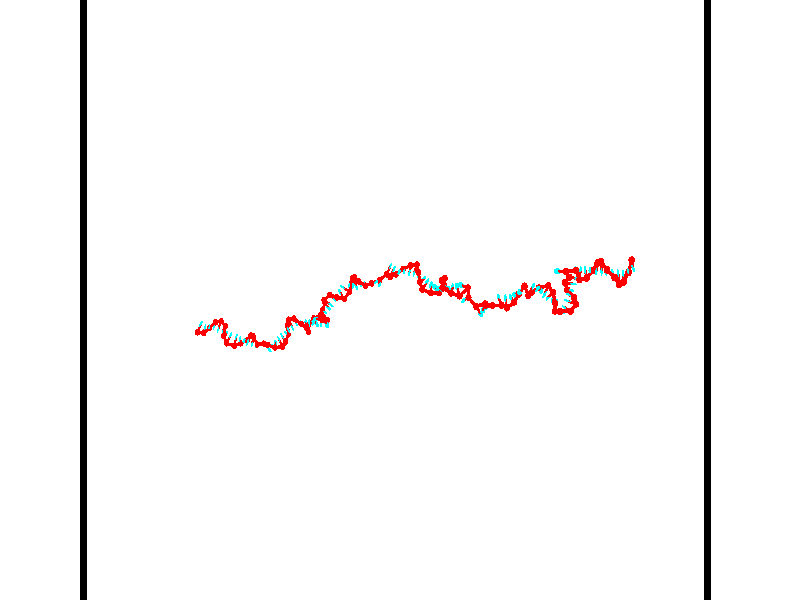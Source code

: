 // switches for output
#declare DRAW_BASES = 1; // possible values are 0, 1; only relevant for DNA ribbons
#declare DRAW_BASES_TYPE = 3; // possible values are 1, 2, 3; only relevant for DNA ribbons
#declare DRAW_FOG = 0; // set to 1 to enable fog

#include "colors.inc"

#include "transforms.inc"
background { rgb <1, 1, 1>}

#default {
   normal{
       ripples 0.25
       frequency 0.20
       turbulence 0.2
       lambda 5
   }
	finish {
		phong 0.1
		phong_size 40.
	}
}

// original window dimensions: 1024x640


// camera settings

camera {
	sky <-0, 1, 0>
	up <-0, 1, 0>
	right 1.6 * <0.99995, 0, 0.00999983>
	location <54.4867, 55, 106.329>
	look_at <55, 55, 55.0001>
	direction <0.513302, 0, -51.3289>
	angle 67.0682
}


# declare cpy_camera_pos = <54.4867, 55, 106.329>;
# if (DRAW_FOG = 1)
fog {
	fog_type 2
	up vnormalize(cpy_camera_pos)
	color rgbt<1,1,1,0.3>
	distance 1e-5
	fog_alt 3e-3
	fog_offset 88
}
# end


// LIGHTS

# declare lum = 6;
global_settings {
	ambient_light rgb lum * <0.05, 0.05, 0.05>
	max_trace_level 15
}# declare cpy_direct_light_amount = 0.25;
light_source
{	1000 * <-0.98995, -1, 1.00995>,
	rgb lum * cpy_direct_light_amount
	parallel
}

light_source
{	1000 * <0.98995, 1, -1.00995>,
	rgb lum * cpy_direct_light_amount
	parallel
}

// strand 0

// nucleotide -1

// particle -1
sphere {
	<36.178871, 52.486843, 49.889011> 0.250000
	pigment { color rgbt <1,0,0,0> }
	no_shadow
}
cylinder {
	<36.314053, 52.841167, 49.761810>,  <36.395161, 53.053761, 49.685490>, 0.100000
	pigment { color rgbt <1,0,0,0> }
	no_shadow
}
cylinder {
	<36.314053, 52.841167, 49.761810>,  <36.178871, 52.486843, 49.889011>, 0.100000
	pigment { color rgbt <1,0,0,0> }
	no_shadow
}

// particle -1
sphere {
	<36.314053, 52.841167, 49.761810> 0.100000
	pigment { color rgbt <1,0,0,0> }
	no_shadow
}
sphere {
	0, 1
	scale<0.080000,0.200000,0.300000>
	matrix <0.939626, -0.298246, 0.167789,
		0.053786, -0.355509, -0.933124,
		0.337951, 0.885812, -0.318004,
		36.415440, 53.106911, 49.666409>
	pigment { color rgbt <0,1,1,0> }
	no_shadow
}
cylinder {
	<36.554054, 52.390553, 49.270046>,  <36.178871, 52.486843, 49.889011>, 0.130000
	pigment { color rgbt <1,0,0,0> }
	no_shadow
}

// nucleotide -1

// particle -1
sphere {
	<36.554054, 52.390553, 49.270046> 0.250000
	pigment { color rgbt <1,0,0,0> }
	no_shadow
}
cylinder {
	<36.703861, 52.699860, 49.474709>,  <36.793747, 52.885445, 49.597507>, 0.100000
	pigment { color rgbt <1,0,0,0> }
	no_shadow
}
cylinder {
	<36.703861, 52.699860, 49.474709>,  <36.554054, 52.390553, 49.270046>, 0.100000
	pigment { color rgbt <1,0,0,0> }
	no_shadow
}

// particle -1
sphere {
	<36.703861, 52.699860, 49.474709> 0.100000
	pigment { color rgbt <1,0,0,0> }
	no_shadow
}
sphere {
	0, 1
	scale<0.080000,0.200000,0.300000>
	matrix <0.925319, -0.276397, -0.259596,
		-0.059317, 0.570669, -0.819035,
		0.374522, 0.773267, 0.511656,
		36.816219, 52.931839, 49.628204>
	pigment { color rgbt <0,1,1,0> }
	no_shadow
}
cylinder {
	<36.932178, 52.791218, 48.701881>,  <36.554054, 52.390553, 49.270046>, 0.130000
	pigment { color rgbt <1,0,0,0> }
	no_shadow
}

// nucleotide -1

// particle -1
sphere {
	<36.932178, 52.791218, 48.701881> 0.250000
	pigment { color rgbt <1,0,0,0> }
	no_shadow
}
cylinder {
	<37.039024, 52.846516, 49.083359>,  <37.103134, 52.879696, 49.312244>, 0.100000
	pigment { color rgbt <1,0,0,0> }
	no_shadow
}
cylinder {
	<37.039024, 52.846516, 49.083359>,  <36.932178, 52.791218, 48.701881>, 0.100000
	pigment { color rgbt <1,0,0,0> }
	no_shadow
}

// particle -1
sphere {
	<37.039024, 52.846516, 49.083359> 0.100000
	pigment { color rgbt <1,0,0,0> }
	no_shadow
}
sphere {
	0, 1
	scale<0.080000,0.200000,0.300000>
	matrix <0.952598, -0.187427, -0.239642,
		0.145619, 0.972501, -0.181760,
		0.267119, 0.138248, 0.953696,
		37.119160, 52.887989, 49.369469>
	pigment { color rgbt <0,1,1,0> }
	no_shadow
}
cylinder {
	<37.512062, 53.241035, 48.659843>,  <36.932178, 52.791218, 48.701881>, 0.130000
	pigment { color rgbt <1,0,0,0> }
	no_shadow
}

// nucleotide -1

// particle -1
sphere {
	<37.512062, 53.241035, 48.659843> 0.250000
	pigment { color rgbt <1,0,0,0> }
	no_shadow
}
cylinder {
	<37.509789, 53.015442, 48.990150>,  <37.508427, 52.880085, 49.188335>, 0.100000
	pigment { color rgbt <1,0,0,0> }
	no_shadow
}
cylinder {
	<37.509789, 53.015442, 48.990150>,  <37.512062, 53.241035, 48.659843>, 0.100000
	pigment { color rgbt <1,0,0,0> }
	no_shadow
}

// particle -1
sphere {
	<37.509789, 53.015442, 48.990150> 0.100000
	pigment { color rgbt <1,0,0,0> }
	no_shadow
}
sphere {
	0, 1
	scale<0.080000,0.200000,0.300000>
	matrix <0.930153, -0.306152, -0.202696,
		0.367127, 0.766939, 0.526330,
		-0.005682, -0.563983, 0.825767,
		37.508083, 52.846249, 49.237881>
	pigment { color rgbt <0,1,1,0> }
	no_shadow
}
cylinder {
	<38.130512, 53.324924, 49.042362>,  <37.512062, 53.241035, 48.659843>, 0.130000
	pigment { color rgbt <1,0,0,0> }
	no_shadow
}

// nucleotide -1

// particle -1
sphere {
	<38.130512, 53.324924, 49.042362> 0.250000
	pigment { color rgbt <1,0,0,0> }
	no_shadow
}
cylinder {
	<37.976360, 52.956757, 49.068619>,  <37.883869, 52.735855, 49.084373>, 0.100000
	pigment { color rgbt <1,0,0,0> }
	no_shadow
}
cylinder {
	<37.976360, 52.956757, 49.068619>,  <38.130512, 53.324924, 49.042362>, 0.100000
	pigment { color rgbt <1,0,0,0> }
	no_shadow
}

// particle -1
sphere {
	<37.976360, 52.956757, 49.068619> 0.100000
	pigment { color rgbt <1,0,0,0> }
	no_shadow
}
sphere {
	0, 1
	scale<0.080000,0.200000,0.300000>
	matrix <0.882017, -0.388333, -0.266915,
		0.271164, -0.044969, 0.961482,
		-0.385378, -0.920421, 0.065639,
		37.860748, 52.680630, 49.088310>
	pigment { color rgbt <0,1,1,0> }
	no_shadow
}
cylinder {
	<38.651554, 52.986172, 49.493195>,  <38.130512, 53.324924, 49.042362>, 0.130000
	pigment { color rgbt <1,0,0,0> }
	no_shadow
}

// nucleotide -1

// particle -1
sphere {
	<38.651554, 52.986172, 49.493195> 0.250000
	pigment { color rgbt <1,0,0,0> }
	no_shadow
}
cylinder {
	<38.456406, 52.762981, 49.224670>,  <38.339317, 52.629066, 49.063557>, 0.100000
	pigment { color rgbt <1,0,0,0> }
	no_shadow
}
cylinder {
	<38.456406, 52.762981, 49.224670>,  <38.651554, 52.986172, 49.493195>, 0.100000
	pigment { color rgbt <1,0,0,0> }
	no_shadow
}

// particle -1
sphere {
	<38.456406, 52.762981, 49.224670> 0.100000
	pigment { color rgbt <1,0,0,0> }
	no_shadow
}
sphere {
	0, 1
	scale<0.080000,0.200000,0.300000>
	matrix <0.837079, -0.517142, -0.178504,
		-0.247560, -0.649022, 0.719365,
		-0.487866, -0.557974, -0.671306,
		38.310047, 52.595589, 49.023277>
	pigment { color rgbt <0,1,1,0> }
	no_shadow
}
cylinder {
	<38.549713, 52.209137, 49.653217>,  <38.651554, 52.986172, 49.493195>, 0.130000
	pigment { color rgbt <1,0,0,0> }
	no_shadow
}

// nucleotide -1

// particle -1
sphere {
	<38.549713, 52.209137, 49.653217> 0.250000
	pigment { color rgbt <1,0,0,0> }
	no_shadow
}
cylinder {
	<38.585136, 52.299126, 49.265083>,  <38.606388, 52.353119, 49.032204>, 0.100000
	pigment { color rgbt <1,0,0,0> }
	no_shadow
}
cylinder {
	<38.585136, 52.299126, 49.265083>,  <38.549713, 52.209137, 49.653217>, 0.100000
	pigment { color rgbt <1,0,0,0> }
	no_shadow
}

// particle -1
sphere {
	<38.585136, 52.299126, 49.265083> 0.100000
	pigment { color rgbt <1,0,0,0> }
	no_shadow
}
sphere {
	0, 1
	scale<0.080000,0.200000,0.300000>
	matrix <0.890176, -0.454971, -0.024245,
		-0.446928, -0.861621, -0.240551,
		0.088554, 0.224968, -0.970334,
		38.611702, 52.366615, 48.973984>
	pigment { color rgbt <0,1,1,0> }
	no_shadow
}
cylinder {
	<38.675007, 51.584835, 49.105812>,  <38.549713, 52.209137, 49.653217>, 0.130000
	pigment { color rgbt <1,0,0,0> }
	no_shadow
}

// nucleotide -1

// particle -1
sphere {
	<38.675007, 51.584835, 49.105812> 0.250000
	pigment { color rgbt <1,0,0,0> }
	no_shadow
}
cylinder {
	<38.844887, 51.929348, 48.994225>,  <38.946815, 52.136055, 48.927273>, 0.100000
	pigment { color rgbt <1,0,0,0> }
	no_shadow
}
cylinder {
	<38.844887, 51.929348, 48.994225>,  <38.675007, 51.584835, 49.105812>, 0.100000
	pigment { color rgbt <1,0,0,0> }
	no_shadow
}

// particle -1
sphere {
	<38.844887, 51.929348, 48.994225> 0.100000
	pigment { color rgbt <1,0,0,0> }
	no_shadow
}
sphere {
	0, 1
	scale<0.080000,0.200000,0.300000>
	matrix <0.901958, -0.429118, 0.048270,
		-0.078137, -0.272120, -0.959086,
		0.424696, 0.861283, -0.278971,
		38.972294, 52.187733, 48.910534>
	pigment { color rgbt <0,1,1,0> }
	no_shadow
}
cylinder {
	<39.351982, 51.377235, 48.999760>,  <38.675007, 51.584835, 49.105812>, 0.130000
	pigment { color rgbt <1,0,0,0> }
	no_shadow
}

// nucleotide -1

// particle -1
sphere {
	<39.351982, 51.377235, 48.999760> 0.250000
	pigment { color rgbt <1,0,0,0> }
	no_shadow
}
cylinder {
	<39.447987, 51.761803, 48.946003>,  <39.505589, 51.992542, 48.913750>, 0.100000
	pigment { color rgbt <1,0,0,0> }
	no_shadow
}
cylinder {
	<39.447987, 51.761803, 48.946003>,  <39.351982, 51.377235, 48.999760>, 0.100000
	pigment { color rgbt <1,0,0,0> }
	no_shadow
}

// particle -1
sphere {
	<39.447987, 51.761803, 48.946003> 0.100000
	pigment { color rgbt <1,0,0,0> }
	no_shadow
}
sphere {
	0, 1
	scale<0.080000,0.200000,0.300000>
	matrix <0.969450, -0.230168, 0.084791,
		0.050588, -0.150635, -0.987294,
		0.240016, 0.961422, -0.134389,
		39.519993, 52.050228, 48.905685>
	pigment { color rgbt <0,1,1,0> }
	no_shadow
}
cylinder {
	<39.812088, 51.530376, 48.393032>,  <39.351982, 51.377235, 48.999760>, 0.130000
	pigment { color rgbt <1,0,0,0> }
	no_shadow
}

// nucleotide -1

// particle -1
sphere {
	<39.812088, 51.530376, 48.393032> 0.250000
	pigment { color rgbt <1,0,0,0> }
	no_shadow
}
cylinder {
	<39.856720, 51.747478, 48.726009>,  <39.883499, 51.877739, 48.925797>, 0.100000
	pigment { color rgbt <1,0,0,0> }
	no_shadow
}
cylinder {
	<39.856720, 51.747478, 48.726009>,  <39.812088, 51.530376, 48.393032>, 0.100000
	pigment { color rgbt <1,0,0,0> }
	no_shadow
}

// particle -1
sphere {
	<39.856720, 51.747478, 48.726009> 0.100000
	pigment { color rgbt <1,0,0,0> }
	no_shadow
}
sphere {
	0, 1
	scale<0.080000,0.200000,0.300000>
	matrix <0.955914, -0.287581, 0.059374,
		0.271622, 0.789123, -0.550913,
		0.111579, 0.542753, 0.832448,
		39.890194, 51.910305, 48.975742>
	pigment { color rgbt <0,1,1,0> }
	no_shadow
}
cylinder {
	<40.485886, 51.810246, 48.411476>,  <39.812088, 51.530376, 48.393032>, 0.130000
	pigment { color rgbt <1,0,0,0> }
	no_shadow
}

// nucleotide -1

// particle -1
sphere {
	<40.485886, 51.810246, 48.411476> 0.250000
	pigment { color rgbt <1,0,0,0> }
	no_shadow
}
cylinder {
	<40.392025, 51.797615, 48.800102>,  <40.335709, 51.790035, 49.033279>, 0.100000
	pigment { color rgbt <1,0,0,0> }
	no_shadow
}
cylinder {
	<40.392025, 51.797615, 48.800102>,  <40.485886, 51.810246, 48.411476>, 0.100000
	pigment { color rgbt <1,0,0,0> }
	no_shadow
}

// particle -1
sphere {
	<40.392025, 51.797615, 48.800102> 0.100000
	pigment { color rgbt <1,0,0,0> }
	no_shadow
}
sphere {
	0, 1
	scale<0.080000,0.200000,0.300000>
	matrix <0.939123, -0.265414, 0.218184,
		0.250977, 0.963617, 0.091937,
		-0.234647, -0.031581, 0.971568,
		40.321632, 51.788139, 49.091572>
	pigment { color rgbt <0,1,1,0> }
	no_shadow
}
cylinder {
	<40.888489, 52.203426, 48.831028>,  <40.485886, 51.810246, 48.411476>, 0.130000
	pigment { color rgbt <1,0,0,0> }
	no_shadow
}

// nucleotide -1

// particle -1
sphere {
	<40.888489, 52.203426, 48.831028> 0.250000
	pigment { color rgbt <1,0,0,0> }
	no_shadow
}
cylinder {
	<40.768513, 51.888107, 49.045921>,  <40.696529, 51.698917, 49.174858>, 0.100000
	pigment { color rgbt <1,0,0,0> }
	no_shadow
}
cylinder {
	<40.768513, 51.888107, 49.045921>,  <40.888489, 52.203426, 48.831028>, 0.100000
	pigment { color rgbt <1,0,0,0> }
	no_shadow
}

// particle -1
sphere {
	<40.768513, 51.888107, 49.045921> 0.100000
	pigment { color rgbt <1,0,0,0> }
	no_shadow
}
sphere {
	0, 1
	scale<0.080000,0.200000,0.300000>
	matrix <0.948565, -0.306253, 0.080208,
		0.101303, 0.533661, 0.839609,
		-0.299936, -0.788299, 0.537237,
		40.678532, 51.651619, 49.207092>
	pigment { color rgbt <0,1,1,0> }
	no_shadow
}
cylinder {
	<41.266037, 52.158882, 49.510162>,  <40.888489, 52.203426, 48.831028>, 0.130000
	pigment { color rgbt <1,0,0,0> }
	no_shadow
}

// nucleotide -1

// particle -1
sphere {
	<41.266037, 52.158882, 49.510162> 0.250000
	pigment { color rgbt <1,0,0,0> }
	no_shadow
}
cylinder {
	<41.174244, 51.817680, 49.322662>,  <41.119167, 51.612961, 49.210163>, 0.100000
	pigment { color rgbt <1,0,0,0> }
	no_shadow
}
cylinder {
	<41.174244, 51.817680, 49.322662>,  <41.266037, 52.158882, 49.510162>, 0.100000
	pigment { color rgbt <1,0,0,0> }
	no_shadow
}

// particle -1
sphere {
	<41.174244, 51.817680, 49.322662> 0.100000
	pigment { color rgbt <1,0,0,0> }
	no_shadow
}
sphere {
	0, 1
	scale<0.080000,0.200000,0.300000>
	matrix <0.972372, -0.179743, -0.148945,
		0.042797, -0.489976, 0.870685,
		-0.229479, -0.853004, -0.468747,
		41.105400, 51.561779, 49.182037>
	pigment { color rgbt <0,1,1,0> }
	no_shadow
}
cylinder {
	<41.710373, 51.537704, 49.782387>,  <41.266037, 52.158882, 49.510162>, 0.130000
	pigment { color rgbt <1,0,0,0> }
	no_shadow
}

// nucleotide -1

// particle -1
sphere {
	<41.710373, 51.537704, 49.782387> 0.250000
	pigment { color rgbt <1,0,0,0> }
	no_shadow
}
cylinder {
	<41.567364, 51.486534, 49.412346>,  <41.481560, 51.455833, 49.190323>, 0.100000
	pigment { color rgbt <1,0,0,0> }
	no_shadow
}
cylinder {
	<41.567364, 51.486534, 49.412346>,  <41.710373, 51.537704, 49.782387>, 0.100000
	pigment { color rgbt <1,0,0,0> }
	no_shadow
}

// particle -1
sphere {
	<41.567364, 51.486534, 49.412346> 0.100000
	pigment { color rgbt <1,0,0,0> }
	no_shadow
}
sphere {
	0, 1
	scale<0.080000,0.200000,0.300000>
	matrix <0.910579, -0.267755, -0.314886,
		-0.207421, -0.954957, 0.212212,
		-0.357523, -0.127921, -0.925102,
		41.460106, 51.448158, 49.134815>
	pigment { color rgbt <0,1,1,0> }
	no_shadow
}
cylinder {
	<42.215309, 51.573334, 49.284969>,  <41.710373, 51.537704, 49.782387>, 0.130000
	pigment { color rgbt <1,0,0,0> }
	no_shadow
}

// nucleotide -1

// particle -1
sphere {
	<42.215309, 51.573334, 49.284969> 0.250000
	pigment { color rgbt <1,0,0,0> }
	no_shadow
}
cylinder {
	<42.480034, 51.302727, 49.155769>,  <42.638870, 51.140362, 49.078251>, 0.100000
	pigment { color rgbt <1,0,0,0> }
	no_shadow
}
cylinder {
	<42.480034, 51.302727, 49.155769>,  <42.215309, 51.573334, 49.284969>, 0.100000
	pigment { color rgbt <1,0,0,0> }
	no_shadow
}

// particle -1
sphere {
	<42.480034, 51.302727, 49.155769> 0.100000
	pigment { color rgbt <1,0,0,0> }
	no_shadow
}
sphere {
	0, 1
	scale<0.080000,0.200000,0.300000>
	matrix <0.747984, 0.624746, 0.224081,
		0.050197, -0.389897, 0.919489,
		0.661816, -0.676515, -0.322997,
		42.678577, 51.099773, 49.058868>
	pigment { color rgbt <0,1,1,0> }
	no_shadow
}
cylinder {
	<42.683994, 51.513210, 49.840836>,  <42.215309, 51.573334, 49.284969>, 0.130000
	pigment { color rgbt <1,0,0,0> }
	no_shadow
}

// nucleotide -1

// particle -1
sphere {
	<42.683994, 51.513210, 49.840836> 0.250000
	pigment { color rgbt <1,0,0,0> }
	no_shadow
}
cylinder {
	<42.890270, 51.428864, 49.508667>,  <43.014034, 51.378254, 49.309364>, 0.100000
	pigment { color rgbt <1,0,0,0> }
	no_shadow
}
cylinder {
	<42.890270, 51.428864, 49.508667>,  <42.683994, 51.513210, 49.840836>, 0.100000
	pigment { color rgbt <1,0,0,0> }
	no_shadow
}

// particle -1
sphere {
	<42.890270, 51.428864, 49.508667> 0.100000
	pigment { color rgbt <1,0,0,0> }
	no_shadow
}
sphere {
	0, 1
	scale<0.080000,0.200000,0.300000>
	matrix <0.726423, 0.621526, 0.293282,
		0.454284, -0.754479, 0.473695,
		0.515689, -0.210870, -0.830421,
		43.044975, 51.365604, 49.259541>
	pigment { color rgbt <0,1,1,0> }
	no_shadow
}
cylinder {
	<43.389454, 51.304718, 49.960926>,  <42.683994, 51.513210, 49.840836>, 0.130000
	pigment { color rgbt <1,0,0,0> }
	no_shadow
}

// nucleotide -1

// particle -1
sphere {
	<43.389454, 51.304718, 49.960926> 0.250000
	pigment { color rgbt <1,0,0,0> }
	no_shadow
}
cylinder {
	<43.352280, 51.505901, 49.617207>,  <43.329975, 51.626610, 49.410976>, 0.100000
	pigment { color rgbt <1,0,0,0> }
	no_shadow
}
cylinder {
	<43.352280, 51.505901, 49.617207>,  <43.389454, 51.304718, 49.960926>, 0.100000
	pigment { color rgbt <1,0,0,0> }
	no_shadow
}

// particle -1
sphere {
	<43.352280, 51.505901, 49.617207> 0.100000
	pigment { color rgbt <1,0,0,0> }
	no_shadow
}
sphere {
	0, 1
	scale<0.080000,0.200000,0.300000>
	matrix <0.789362, 0.563231, 0.244290,
		0.606852, -0.655594, -0.449363,
		-0.092940, 0.502958, -0.859299,
		43.324398, 51.656788, 49.359417>
	pigment { color rgbt <0,1,1,0> }
	no_shadow
}
cylinder {
	<44.004227, 51.347878, 49.475197>,  <43.389454, 51.304718, 49.960926>, 0.130000
	pigment { color rgbt <1,0,0,0> }
	no_shadow
}

// nucleotide -1

// particle -1
sphere {
	<44.004227, 51.347878, 49.475197> 0.250000
	pigment { color rgbt <1,0,0,0> }
	no_shadow
}
cylinder {
	<43.796574, 51.682159, 49.403526>,  <43.671982, 51.882729, 49.360523>, 0.100000
	pigment { color rgbt <1,0,0,0> }
	no_shadow
}
cylinder {
	<43.796574, 51.682159, 49.403526>,  <44.004227, 51.347878, 49.475197>, 0.100000
	pigment { color rgbt <1,0,0,0> }
	no_shadow
}

// particle -1
sphere {
	<43.796574, 51.682159, 49.403526> 0.100000
	pigment { color rgbt <1,0,0,0> }
	no_shadow
}
sphere {
	0, 1
	scale<0.080000,0.200000,0.300000>
	matrix <0.854513, 0.503134, -0.129093,
		-0.017734, -0.220124, -0.975311,
		-0.519128, 0.835705, -0.179176,
		43.640835, 51.932869, 49.349773>
	pigment { color rgbt <0,1,1,0> }
	no_shadow
}
cylinder {
	<44.151520, 51.636871, 48.834328>,  <44.004227, 51.347878, 49.475197>, 0.130000
	pigment { color rgbt <1,0,0,0> }
	no_shadow
}

// nucleotide -1

// particle -1
sphere {
	<44.151520, 51.636871, 48.834328> 0.250000
	pigment { color rgbt <1,0,0,0> }
	no_shadow
}
cylinder {
	<44.022213, 51.939426, 49.061790>,  <43.944630, 52.120960, 49.198269>, 0.100000
	pigment { color rgbt <1,0,0,0> }
	no_shadow
}
cylinder {
	<44.022213, 51.939426, 49.061790>,  <44.151520, 51.636871, 48.834328>, 0.100000
	pigment { color rgbt <1,0,0,0> }
	no_shadow
}

// particle -1
sphere {
	<44.022213, 51.939426, 49.061790> 0.100000
	pigment { color rgbt <1,0,0,0> }
	no_shadow
}
sphere {
	0, 1
	scale<0.080000,0.200000,0.300000>
	matrix <0.747291, 0.572720, -0.336969,
		-0.580563, 0.316024, -0.750384,
		-0.323270, 0.756387, 0.568662,
		43.925232, 52.166344, 49.232388>
	pigment { color rgbt <0,1,1,0> }
	no_shadow
}
cylinder {
	<44.401188, 52.242329, 48.624588>,  <44.151520, 51.636871, 48.834328>, 0.130000
	pigment { color rgbt <1,0,0,0> }
	no_shadow
}

// nucleotide -1

// particle -1
sphere {
	<44.401188, 52.242329, 48.624588> 0.250000
	pigment { color rgbt <1,0,0,0> }
	no_shadow
}
cylinder {
	<44.329182, 52.338013, 49.006241>,  <44.285976, 52.395424, 49.235233>, 0.100000
	pigment { color rgbt <1,0,0,0> }
	no_shadow
}
cylinder {
	<44.329182, 52.338013, 49.006241>,  <44.401188, 52.242329, 48.624588>, 0.100000
	pigment { color rgbt <1,0,0,0> }
	no_shadow
}

// particle -1
sphere {
	<44.329182, 52.338013, 49.006241> 0.100000
	pigment { color rgbt <1,0,0,0> }
	no_shadow
}
sphere {
	0, 1
	scale<0.080000,0.200000,0.300000>
	matrix <0.792578, 0.609762, -0.003338,
		-0.582592, 0.755624, -0.299365,
		-0.180019, 0.239214, 0.954133,
		44.275177, 52.409779, 49.292480>
	pigment { color rgbt <0,1,1,0> }
	no_shadow
}
cylinder {
	<44.327393, 52.967010, 48.756397>,  <44.401188, 52.242329, 48.624588>, 0.130000
	pigment { color rgbt <1,0,0,0> }
	no_shadow
}

// nucleotide -1

// particle -1
sphere {
	<44.327393, 52.967010, 48.756397> 0.250000
	pigment { color rgbt <1,0,0,0> }
	no_shadow
}
cylinder {
	<44.456776, 52.776489, 49.083447>,  <44.534405, 52.662174, 49.279675>, 0.100000
	pigment { color rgbt <1,0,0,0> }
	no_shadow
}
cylinder {
	<44.456776, 52.776489, 49.083447>,  <44.327393, 52.967010, 48.756397>, 0.100000
	pigment { color rgbt <1,0,0,0> }
	no_shadow
}

// particle -1
sphere {
	<44.456776, 52.776489, 49.083447> 0.100000
	pigment { color rgbt <1,0,0,0> }
	no_shadow
}
sphere {
	0, 1
	scale<0.080000,0.200000,0.300000>
	matrix <0.893146, 0.439059, -0.097558,
		-0.312518, 0.761813, 0.567427,
		0.323455, -0.476307, 0.817624,
		44.553814, 52.633598, 49.328735>
	pigment { color rgbt <0,1,1,0> }
	no_shadow
}
cylinder {
	<44.561096, 53.457264, 49.392761>,  <44.327393, 52.967010, 48.756397>, 0.130000
	pigment { color rgbt <1,0,0,0> }
	no_shadow
}

// nucleotide -1

// particle -1
sphere {
	<44.561096, 53.457264, 49.392761> 0.250000
	pigment { color rgbt <1,0,0,0> }
	no_shadow
}
cylinder {
	<44.755188, 53.108398, 49.367851>,  <44.871643, 52.899078, 49.352905>, 0.100000
	pigment { color rgbt <1,0,0,0> }
	no_shadow
}
cylinder {
	<44.755188, 53.108398, 49.367851>,  <44.561096, 53.457264, 49.392761>, 0.100000
	pigment { color rgbt <1,0,0,0> }
	no_shadow
}

// particle -1
sphere {
	<44.755188, 53.108398, 49.367851> 0.100000
	pigment { color rgbt <1,0,0,0> }
	no_shadow
}
sphere {
	0, 1
	scale<0.080000,0.200000,0.300000>
	matrix <0.853950, 0.487997, -0.180631,
		0.187930, 0.034468, 0.981578,
		0.485233, -0.872164, -0.062275,
		44.900757, 52.846748, 49.349167>
	pigment { color rgbt <0,1,1,0> }
	no_shadow
}
cylinder {
	<45.138424, 53.568703, 49.904175>,  <44.561096, 53.457264, 49.392761>, 0.130000
	pigment { color rgbt <1,0,0,0> }
	no_shadow
}

// nucleotide -1

// particle -1
sphere {
	<45.138424, 53.568703, 49.904175> 0.250000
	pigment { color rgbt <1,0,0,0> }
	no_shadow
}
cylinder {
	<45.224277, 53.329281, 49.595459>,  <45.275791, 53.185627, 49.410229>, 0.100000
	pigment { color rgbt <1,0,0,0> }
	no_shadow
}
cylinder {
	<45.224277, 53.329281, 49.595459>,  <45.138424, 53.568703, 49.904175>, 0.100000
	pigment { color rgbt <1,0,0,0> }
	no_shadow
}

// particle -1
sphere {
	<45.224277, 53.329281, 49.595459> 0.100000
	pigment { color rgbt <1,0,0,0> }
	no_shadow
}
sphere {
	0, 1
	scale<0.080000,0.200000,0.300000>
	matrix <0.908328, 0.412774, -0.067512,
		0.358986, -0.686552, 0.632278,
		0.214637, -0.598552, -0.771794,
		45.288670, 53.149715, 49.363922>
	pigment { color rgbt <0,1,1,0> }
	no_shadow
}
cylinder {
	<45.813271, 53.150246, 49.915123>,  <45.138424, 53.568703, 49.904175>, 0.130000
	pigment { color rgbt <1,0,0,0> }
	no_shadow
}

// nucleotide -1

// particle -1
sphere {
	<45.813271, 53.150246, 49.915123> 0.250000
	pigment { color rgbt <1,0,0,0> }
	no_shadow
}
cylinder {
	<45.723869, 53.196983, 49.528053>,  <45.670227, 53.225025, 49.295811>, 0.100000
	pigment { color rgbt <1,0,0,0> }
	no_shadow
}
cylinder {
	<45.723869, 53.196983, 49.528053>,  <45.813271, 53.150246, 49.915123>, 0.100000
	pigment { color rgbt <1,0,0,0> }
	no_shadow
}

// particle -1
sphere {
	<45.723869, 53.196983, 49.528053> 0.100000
	pigment { color rgbt <1,0,0,0> }
	no_shadow
}
sphere {
	0, 1
	scale<0.080000,0.200000,0.300000>
	matrix <0.954828, 0.225711, -0.193280,
		0.195830, -0.967161, -0.162016,
		-0.223502, 0.116847, -0.967674,
		45.656818, 53.232037, 49.237751>
	pigment { color rgbt <0,1,1,0> }
	no_shadow
}
cylinder {
	<46.324032, 52.816601, 49.673409>,  <45.813271, 53.150246, 49.915123>, 0.130000
	pigment { color rgbt <1,0,0,0> }
	no_shadow
}

// nucleotide -1

// particle -1
sphere {
	<46.324032, 52.816601, 49.673409> 0.250000
	pigment { color rgbt <1,0,0,0> }
	no_shadow
}
cylinder {
	<46.213234, 53.071495, 49.385738>,  <46.146755, 53.224430, 49.213139>, 0.100000
	pigment { color rgbt <1,0,0,0> }
	no_shadow
}
cylinder {
	<46.213234, 53.071495, 49.385738>,  <46.324032, 52.816601, 49.673409>, 0.100000
	pigment { color rgbt <1,0,0,0> }
	no_shadow
}

// particle -1
sphere {
	<46.213234, 53.071495, 49.385738> 0.100000
	pigment { color rgbt <1,0,0,0> }
	no_shadow
}
sphere {
	0, 1
	scale<0.080000,0.200000,0.300000>
	matrix <0.875891, -0.140296, -0.461662,
		-0.395084, -0.757793, -0.519287,
		-0.276990, 0.637234, -0.719173,
		46.130138, 53.262665, 49.169987>
	pigment { color rgbt <0,1,1,0> }
	no_shadow
}
cylinder {
	<46.354225, 52.474422, 48.953609>,  <46.324032, 52.816601, 49.673409>, 0.130000
	pigment { color rgbt <1,0,0,0> }
	no_shadow
}

// nucleotide -1

// particle -1
sphere {
	<46.354225, 52.474422, 48.953609> 0.250000
	pigment { color rgbt <1,0,0,0> }
	no_shadow
}
cylinder {
	<46.406082, 52.869339, 48.990372>,  <46.437195, 53.106289, 49.012428>, 0.100000
	pigment { color rgbt <1,0,0,0> }
	no_shadow
}
cylinder {
	<46.406082, 52.869339, 48.990372>,  <46.354225, 52.474422, 48.953609>, 0.100000
	pigment { color rgbt <1,0,0,0> }
	no_shadow
}

// particle -1
sphere {
	<46.406082, 52.869339, 48.990372> 0.100000
	pigment { color rgbt <1,0,0,0> }
	no_shadow
}
sphere {
	0, 1
	scale<0.080000,0.200000,0.300000>
	matrix <0.791112, -0.047109, -0.609854,
		-0.597774, 0.151773, -0.787166,
		0.129642, 0.987292, 0.091909,
		46.444973, 53.165527, 49.017944>
	pigment { color rgbt <0,1,1,0> }
	no_shadow
}
cylinder {
	<46.271450, 52.977573, 48.358685>,  <46.354225, 52.474422, 48.953609>, 0.130000
	pigment { color rgbt <1,0,0,0> }
	no_shadow
}

// nucleotide -1

// particle -1
sphere {
	<46.271450, 52.977573, 48.358685> 0.250000
	pigment { color rgbt <1,0,0,0> }
	no_shadow
}
cylinder {
	<46.547928, 53.093166, 48.623634>,  <46.713814, 53.162521, 48.782604>, 0.100000
	pigment { color rgbt <1,0,0,0> }
	no_shadow
}
cylinder {
	<46.547928, 53.093166, 48.623634>,  <46.271450, 52.977573, 48.358685>, 0.100000
	pigment { color rgbt <1,0,0,0> }
	no_shadow
}

// particle -1
sphere {
	<46.547928, 53.093166, 48.623634> 0.100000
	pigment { color rgbt <1,0,0,0> }
	no_shadow
}
sphere {
	0, 1
	scale<0.080000,0.200000,0.300000>
	matrix <0.709216, -0.095247, -0.698528,
		-0.138773, 0.952585, -0.270785,
		0.691198, 0.288982, 0.662370,
		46.755287, 53.179859, 48.822346>
	pigment { color rgbt <0,1,1,0> }
	no_shadow
}
cylinder {
	<46.763824, 53.540329, 48.153675>,  <46.271450, 52.977573, 48.358685>, 0.130000
	pigment { color rgbt <1,0,0,0> }
	no_shadow
}

// nucleotide -1

// particle -1
sphere {
	<46.763824, 53.540329, 48.153675> 0.250000
	pigment { color rgbt <1,0,0,0> }
	no_shadow
}
cylinder {
	<46.967869, 53.271530, 48.368416>,  <47.090294, 53.110252, 48.497261>, 0.100000
	pigment { color rgbt <1,0,0,0> }
	no_shadow
}
cylinder {
	<46.967869, 53.271530, 48.368416>,  <46.763824, 53.540329, 48.153675>, 0.100000
	pigment { color rgbt <1,0,0,0> }
	no_shadow
}

// particle -1
sphere {
	<46.967869, 53.271530, 48.368416> 0.100000
	pigment { color rgbt <1,0,0,0> }
	no_shadow
}
sphere {
	0, 1
	scale<0.080000,0.200000,0.300000>
	matrix <0.683925, -0.061590, -0.726948,
		0.521568, 0.737992, 0.428175,
		0.510111, -0.671993, 0.536854,
		47.120903, 53.069931, 48.529472>
	pigment { color rgbt <0,1,1,0> }
	no_shadow
}
cylinder {
	<47.446281, 53.772083, 48.480412>,  <46.763824, 53.540329, 48.153675>, 0.130000
	pigment { color rgbt <1,0,0,0> }
	no_shadow
}

// nucleotide -1

// particle -1
sphere {
	<47.446281, 53.772083, 48.480412> 0.250000
	pigment { color rgbt <1,0,0,0> }
	no_shadow
}
cylinder {
	<47.465843, 53.385502, 48.379547>,  <47.477581, 53.153553, 48.319027>, 0.100000
	pigment { color rgbt <1,0,0,0> }
	no_shadow
}
cylinder {
	<47.465843, 53.385502, 48.379547>,  <47.446281, 53.772083, 48.480412>, 0.100000
	pigment { color rgbt <1,0,0,0> }
	no_shadow
}

// particle -1
sphere {
	<47.465843, 53.385502, 48.379547> 0.100000
	pigment { color rgbt <1,0,0,0> }
	no_shadow
}
sphere {
	0, 1
	scale<0.080000,0.200000,0.300000>
	matrix <0.737447, 0.205204, -0.643477,
		0.673632, -0.154488, 0.722740,
		0.048900, -0.966449, -0.252159,
		47.480515, 53.095566, 48.303898>
	pigment { color rgbt <0,1,1,0> }
	no_shadow
}
cylinder {
	<48.133751, 53.397720, 48.683239>,  <47.446281, 53.772083, 48.480412>, 0.130000
	pigment { color rgbt <1,0,0,0> }
	no_shadow
}

// nucleotide -1

// particle -1
sphere {
	<48.133751, 53.397720, 48.683239> 0.250000
	pigment { color rgbt <1,0,0,0> }
	no_shadow
}
cylinder {
	<47.957047, 53.310303, 48.335197>,  <47.851025, 53.257851, 48.126373>, 0.100000
	pigment { color rgbt <1,0,0,0> }
	no_shadow
}
cylinder {
	<47.957047, 53.310303, 48.335197>,  <48.133751, 53.397720, 48.683239>, 0.100000
	pigment { color rgbt <1,0,0,0> }
	no_shadow
}

// particle -1
sphere {
	<47.957047, 53.310303, 48.335197> 0.100000
	pigment { color rgbt <1,0,0,0> }
	no_shadow
}
sphere {
	0, 1
	scale<0.080000,0.200000,0.300000>
	matrix <0.854410, 0.193245, -0.482328,
		0.273555, -0.956501, 0.101359,
		-0.441760, -0.218545, -0.870107,
		47.824520, 53.244740, 48.074165>
	pigment { color rgbt <0,1,1,0> }
	no_shadow
}
cylinder {
	<47.812893, 53.684269, 49.202366>,  <48.133751, 53.397720, 48.683239>, 0.130000
	pigment { color rgbt <1,0,0,0> }
	no_shadow
}

// nucleotide -1

// particle -1
sphere {
	<47.812893, 53.684269, 49.202366> 0.250000
	pigment { color rgbt <1,0,0,0> }
	no_shadow
}
cylinder {
	<48.000397, 53.330959, 49.198681>,  <48.112900, 53.118973, 49.196472>, 0.100000
	pigment { color rgbt <1,0,0,0> }
	no_shadow
}
cylinder {
	<48.000397, 53.330959, 49.198681>,  <47.812893, 53.684269, 49.202366>, 0.100000
	pigment { color rgbt <1,0,0,0> }
	no_shadow
}

// particle -1
sphere {
	<48.000397, 53.330959, 49.198681> 0.100000
	pigment { color rgbt <1,0,0,0> }
	no_shadow
}
sphere {
	0, 1
	scale<0.080000,0.200000,0.300000>
	matrix <-0.051570, -0.016959, -0.998525,
		0.881818, 0.468545, -0.053500,
		0.468761, -0.883277, -0.009208,
		48.141026, 53.065975, 49.195919>
	pigment { color rgbt <0,1,1,0> }
	no_shadow
}
cylinder {
	<47.804665, 53.467716, 49.924149>,  <47.812893, 53.684269, 49.202366>, 0.130000
	pigment { color rgbt <1,0,0,0> }
	no_shadow
}

// nucleotide -1

// particle -1
sphere {
	<47.804665, 53.467716, 49.924149> 0.250000
	pigment { color rgbt <1,0,0,0> }
	no_shadow
}
cylinder {
	<47.442287, 53.491577, 49.756481>,  <47.224861, 53.505894, 49.655880>, 0.100000
	pigment { color rgbt <1,0,0,0> }
	no_shadow
}
cylinder {
	<47.442287, 53.491577, 49.756481>,  <47.804665, 53.467716, 49.924149>, 0.100000
	pigment { color rgbt <1,0,0,0> }
	no_shadow
}

// particle -1
sphere {
	<47.442287, 53.491577, 49.756481> 0.100000
	pigment { color rgbt <1,0,0,0> }
	no_shadow
}
sphere {
	0, 1
	scale<0.080000,0.200000,0.300000>
	matrix <-0.421925, -0.209614, 0.882066,
		-0.035249, 0.975963, 0.215067,
		-0.905945, 0.059650, -0.419172,
		47.170506, 53.509472, 49.630730>
	pigment { color rgbt <0,1,1,0> }
	no_shadow
}
cylinder {
	<47.839661, 54.240993, 50.095299>,  <47.804665, 53.467716, 49.924149>, 0.130000
	pigment { color rgbt <1,0,0,0> }
	no_shadow
}

// nucleotide -1

// particle -1
sphere {
	<47.839661, 54.240993, 50.095299> 0.250000
	pigment { color rgbt <1,0,0,0> }
	no_shadow
}
cylinder {
	<48.024921, 54.122169, 50.429302>,  <48.136078, 54.050877, 50.629704>, 0.100000
	pigment { color rgbt <1,0,0,0> }
	no_shadow
}
cylinder {
	<48.024921, 54.122169, 50.429302>,  <47.839661, 54.240993, 50.095299>, 0.100000
	pigment { color rgbt <1,0,0,0> }
	no_shadow
}

// particle -1
sphere {
	<48.024921, 54.122169, 50.429302> 0.100000
	pigment { color rgbt <1,0,0,0> }
	no_shadow
}
sphere {
	0, 1
	scale<0.080000,0.200000,0.300000>
	matrix <0.482280, 0.874924, 0.043748,
		-0.743567, 0.382447, 0.548490,
		0.463156, -0.297055, 0.835012,
		48.163868, 54.033054, 50.679806>
	pigment { color rgbt <0,1,1,0> }
	no_shadow
}
cylinder {
	<48.118111, 54.776131, 50.451374>,  <47.839661, 54.240993, 50.095299>, 0.130000
	pigment { color rgbt <1,0,0,0> }
	no_shadow
}

// nucleotide -1

// particle -1
sphere {
	<48.118111, 54.776131, 50.451374> 0.250000
	pigment { color rgbt <1,0,0,0> }
	no_shadow
}
cylinder {
	<48.325893, 54.545448, 50.703590>,  <48.450562, 54.407040, 50.854919>, 0.100000
	pigment { color rgbt <1,0,0,0> }
	no_shadow
}
cylinder {
	<48.325893, 54.545448, 50.703590>,  <48.118111, 54.776131, 50.451374>, 0.100000
	pigment { color rgbt <1,0,0,0> }
	no_shadow
}

// particle -1
sphere {
	<48.325893, 54.545448, 50.703590> 0.100000
	pigment { color rgbt <1,0,0,0> }
	no_shadow
}
sphere {
	0, 1
	scale<0.080000,0.200000,0.300000>
	matrix <0.411409, 0.815542, 0.406982,
		-0.748938, 0.048000, 0.660899,
		0.519455, -0.576704, 0.630539,
		48.481731, 54.372437, 50.892754>
	pigment { color rgbt <0,1,1,0> }
	no_shadow
}
cylinder {
	<48.094948, 55.001724, 51.110485>,  <48.118111, 54.776131, 50.451374>, 0.130000
	pigment { color rgbt <1,0,0,0> }
	no_shadow
}

// nucleotide -1

// particle -1
sphere {
	<48.094948, 55.001724, 51.110485> 0.250000
	pigment { color rgbt <1,0,0,0> }
	no_shadow
}
cylinder {
	<48.435925, 54.797977, 51.063362>,  <48.640511, 54.675728, 51.035088>, 0.100000
	pigment { color rgbt <1,0,0,0> }
	no_shadow
}
cylinder {
	<48.435925, 54.797977, 51.063362>,  <48.094948, 55.001724, 51.110485>, 0.100000
	pigment { color rgbt <1,0,0,0> }
	no_shadow
}

// particle -1
sphere {
	<48.435925, 54.797977, 51.063362> 0.100000
	pigment { color rgbt <1,0,0,0> }
	no_shadow
}
sphere {
	0, 1
	scale<0.080000,0.200000,0.300000>
	matrix <0.522815, 0.830737, 0.191157,
		0.000494, -0.224540, 0.974465,
		0.852446, -0.509371, -0.117803,
		48.691658, 54.645164, 51.028023>
	pigment { color rgbt <0,1,1,0> }
	no_shadow
}
cylinder {
	<48.679985, 55.375565, 51.525787>,  <48.094948, 55.001724, 51.110485>, 0.130000
	pigment { color rgbt <1,0,0,0> }
	no_shadow
}

// nucleotide -1

// particle -1
sphere {
	<48.679985, 55.375565, 51.525787> 0.250000
	pigment { color rgbt <1,0,0,0> }
	no_shadow
}
cylinder {
	<48.871277, 55.191692, 51.226456>,  <48.986053, 55.081367, 51.046856>, 0.100000
	pigment { color rgbt <1,0,0,0> }
	no_shadow
}
cylinder {
	<48.871277, 55.191692, 51.226456>,  <48.679985, 55.375565, 51.525787>, 0.100000
	pigment { color rgbt <1,0,0,0> }
	no_shadow
}

// particle -1
sphere {
	<48.871277, 55.191692, 51.226456> 0.100000
	pigment { color rgbt <1,0,0,0> }
	no_shadow
}
sphere {
	0, 1
	scale<0.080000,0.200000,0.300000>
	matrix <0.761808, 0.641088, 0.093037,
		0.436974, -0.614572, 0.656776,
		0.478229, -0.459682, -0.748324,
		49.014744, 55.053787, 51.001957>
	pigment { color rgbt <0,1,1,0> }
	no_shadow
}
cylinder {
	<49.338341, 55.205563, 51.819149>,  <48.679985, 55.375565, 51.525787>, 0.130000
	pigment { color rgbt <1,0,0,0> }
	no_shadow
}

// nucleotide -1

// particle -1
sphere {
	<49.338341, 55.205563, 51.819149> 0.250000
	pigment { color rgbt <1,0,0,0> }
	no_shadow
}
cylinder {
	<49.290554, 55.277496, 51.428581>,  <49.261883, 55.320656, 51.194241>, 0.100000
	pigment { color rgbt <1,0,0,0> }
	no_shadow
}
cylinder {
	<49.290554, 55.277496, 51.428581>,  <49.338341, 55.205563, 51.819149>, 0.100000
	pigment { color rgbt <1,0,0,0> }
	no_shadow
}

// particle -1
sphere {
	<49.290554, 55.277496, 51.428581> 0.100000
	pigment { color rgbt <1,0,0,0> }
	no_shadow
}
sphere {
	0, 1
	scale<0.080000,0.200000,0.300000>
	matrix <0.712776, 0.700149, 0.041743,
		0.691143, -0.690978, -0.211829,
		-0.119468, 0.179837, -0.976415,
		49.254715, 55.331448, 51.135658>
	pigment { color rgbt <0,1,1,0> }
	no_shadow
}
cylinder {
	<49.956936, 55.092278, 51.392879>,  <49.338341, 55.205563, 51.819149>, 0.130000
	pigment { color rgbt <1,0,0,0> }
	no_shadow
}

// nucleotide -1

// particle -1
sphere {
	<49.956936, 55.092278, 51.392879> 0.250000
	pigment { color rgbt <1,0,0,0> }
	no_shadow
}
cylinder {
	<49.721012, 55.392941, 51.274803>,  <49.579456, 55.573338, 51.203957>, 0.100000
	pigment { color rgbt <1,0,0,0> }
	no_shadow
}
cylinder {
	<49.721012, 55.392941, 51.274803>,  <49.956936, 55.092278, 51.392879>, 0.100000
	pigment { color rgbt <1,0,0,0> }
	no_shadow
}

// particle -1
sphere {
	<49.721012, 55.392941, 51.274803> 0.100000
	pigment { color rgbt <1,0,0,0> }
	no_shadow
}
sphere {
	0, 1
	scale<0.080000,0.200000,0.300000>
	matrix <0.620115, 0.655727, 0.430674,
		0.517284, 0.070962, -0.852867,
		-0.589810, 0.751656, -0.295192,
		49.544067, 55.618439, 51.186245>
	pigment { color rgbt <0,1,1,0> }
	no_shadow
}
cylinder {
	<50.447498, 55.613728, 51.416233>,  <49.956936, 55.092278, 51.392879>, 0.130000
	pigment { color rgbt <1,0,0,0> }
	no_shadow
}

// nucleotide -1

// particle -1
sphere {
	<50.447498, 55.613728, 51.416233> 0.250000
	pigment { color rgbt <1,0,0,0> }
	no_shadow
}
cylinder {
	<50.103271, 55.816891, 51.431442>,  <49.896736, 55.938789, 51.440567>, 0.100000
	pigment { color rgbt <1,0,0,0> }
	no_shadow
}
cylinder {
	<50.103271, 55.816891, 51.431442>,  <50.447498, 55.613728, 51.416233>, 0.100000
	pigment { color rgbt <1,0,0,0> }
	no_shadow
}

// particle -1
sphere {
	<50.103271, 55.816891, 51.431442> 0.100000
	pigment { color rgbt <1,0,0,0> }
	no_shadow
}
sphere {
	0, 1
	scale<0.080000,0.200000,0.300000>
	matrix <0.502613, 0.834760, 0.224845,
		0.082463, 0.212605, -0.973652,
		-0.860569, 0.507912, 0.038021,
		49.845100, 55.969265, 51.442848>
	pigment { color rgbt <0,1,1,0> }
	no_shadow
}
cylinder {
	<50.659744, 56.250076, 51.754932>,  <50.447498, 55.613728, 51.416233>, 0.130000
	pigment { color rgbt <1,0,0,0> }
	no_shadow
}

// nucleotide -1

// particle -1
sphere {
	<50.659744, 56.250076, 51.754932> 0.250000
	pigment { color rgbt <1,0,0,0> }
	no_shadow
}
cylinder {
	<50.555500, 56.159954, 52.130447>,  <50.492954, 56.105881, 52.355755>, 0.100000
	pigment { color rgbt <1,0,0,0> }
	no_shadow
}
cylinder {
	<50.555500, 56.159954, 52.130447>,  <50.659744, 56.250076, 51.754932>, 0.100000
	pigment { color rgbt <1,0,0,0> }
	no_shadow
}

// particle -1
sphere {
	<50.555500, 56.159954, 52.130447> 0.100000
	pigment { color rgbt <1,0,0,0> }
	no_shadow
}
sphere {
	0, 1
	scale<0.080000,0.200000,0.300000>
	matrix <0.931539, -0.314113, 0.183215,
		0.253605, 0.922263, 0.291744,
		-0.260613, -0.225307, 0.938785,
		50.477318, 56.092361, 52.412083>
	pigment { color rgbt <0,1,1,0> }
	no_shadow
}
cylinder {
	<50.963703, 56.718811, 52.335365>,  <50.659744, 56.250076, 51.754932>, 0.130000
	pigment { color rgbt <1,0,0,0> }
	no_shadow
}

// nucleotide -1

// particle -1
sphere {
	<50.963703, 56.718811, 52.335365> 0.250000
	pigment { color rgbt <1,0,0,0> }
	no_shadow
}
cylinder {
	<50.895897, 56.349617, 52.473557>,  <50.855213, 56.128101, 52.556473>, 0.100000
	pigment { color rgbt <1,0,0,0> }
	no_shadow
}
cylinder {
	<50.895897, 56.349617, 52.473557>,  <50.963703, 56.718811, 52.335365>, 0.100000
	pigment { color rgbt <1,0,0,0> }
	no_shadow
}

// particle -1
sphere {
	<50.895897, 56.349617, 52.473557> 0.100000
	pigment { color rgbt <1,0,0,0> }
	no_shadow
}
sphere {
	0, 1
	scale<0.080000,0.200000,0.300000>
	matrix <0.958344, -0.072612, 0.276231,
		-0.229872, 0.377916, 0.896849,
		-0.169515, -0.922988, 0.345482,
		50.845043, 56.072720, 52.577202>
	pigment { color rgbt <0,1,1,0> }
	no_shadow
}
cylinder {
	<50.841091, 56.605007, 53.026814>,  <50.963703, 56.718811, 52.335365>, 0.130000
	pigment { color rgbt <1,0,0,0> }
	no_shadow
}

// nucleotide -1

// particle -1
sphere {
	<50.841091, 56.605007, 53.026814> 0.250000
	pigment { color rgbt <1,0,0,0> }
	no_shadow
}
cylinder {
	<51.010883, 56.264683, 52.902916>,  <51.112759, 56.060490, 52.828579>, 0.100000
	pigment { color rgbt <1,0,0,0> }
	no_shadow
}
cylinder {
	<51.010883, 56.264683, 52.902916>,  <50.841091, 56.605007, 53.026814>, 0.100000
	pigment { color rgbt <1,0,0,0> }
	no_shadow
}

// particle -1
sphere {
	<51.010883, 56.264683, 52.902916> 0.100000
	pigment { color rgbt <1,0,0,0> }
	no_shadow
}
sphere {
	0, 1
	scale<0.080000,0.200000,0.300000>
	matrix <0.840538, 0.243093, 0.484150,
		-0.336624, -0.465860, 0.818327,
		0.424476, -0.850811, -0.309742,
		51.138226, 56.009438, 52.809994>
	pigment { color rgbt <0,1,1,0> }
	no_shadow
}
cylinder {
	<51.360256, 56.374691, 53.591461>,  <50.841091, 56.605007, 53.026814>, 0.130000
	pigment { color rgbt <1,0,0,0> }
	no_shadow
}

// nucleotide -1

// particle -1
sphere {
	<51.360256, 56.374691, 53.591461> 0.250000
	pigment { color rgbt <1,0,0,0> }
	no_shadow
}
cylinder {
	<51.461880, 56.236835, 53.229980>,  <51.522854, 56.154121, 53.013092>, 0.100000
	pigment { color rgbt <1,0,0,0> }
	no_shadow
}
cylinder {
	<51.461880, 56.236835, 53.229980>,  <51.360256, 56.374691, 53.591461>, 0.100000
	pigment { color rgbt <1,0,0,0> }
	no_shadow
}

// particle -1
sphere {
	<51.461880, 56.236835, 53.229980> 0.100000
	pigment { color rgbt <1,0,0,0> }
	no_shadow
}
sphere {
	0, 1
	scale<0.080000,0.200000,0.300000>
	matrix <0.916532, 0.384209, 0.111145,
		0.308904, -0.856508, 0.413489,
		0.254062, -0.344642, -0.903700,
		51.538097, 56.133442, 52.958870>
	pigment { color rgbt <0,1,1,0> }
	no_shadow
}
cylinder {
	<52.016422, 56.029781, 53.625702>,  <51.360256, 56.374691, 53.591461>, 0.130000
	pigment { color rgbt <1,0,0,0> }
	no_shadow
}

// nucleotide -1

// particle -1
sphere {
	<52.016422, 56.029781, 53.625702> 0.250000
	pigment { color rgbt <1,0,0,0> }
	no_shadow
}
cylinder {
	<51.971554, 56.125183, 53.239845>,  <51.944633, 56.182423, 53.008331>, 0.100000
	pigment { color rgbt <1,0,0,0> }
	no_shadow
}
cylinder {
	<51.971554, 56.125183, 53.239845>,  <52.016422, 56.029781, 53.625702>, 0.100000
	pigment { color rgbt <1,0,0,0> }
	no_shadow
}

// particle -1
sphere {
	<51.971554, 56.125183, 53.239845> 0.100000
	pigment { color rgbt <1,0,0,0> }
	no_shadow
}
sphere {
	0, 1
	scale<0.080000,0.200000,0.300000>
	matrix <0.973890, 0.219206, -0.059052,
		0.197371, -0.946078, -0.256868,
		-0.112174, 0.238506, -0.964641,
		51.937901, 56.196735, 52.950455>
	pigment { color rgbt <0,1,1,0> }
	no_shadow
}
cylinder {
	<52.551884, 56.204155, 54.255592>,  <52.016422, 56.029781, 53.625702>, 0.130000
	pigment { color rgbt <1,0,0,0> }
	no_shadow
}

// nucleotide -1

// particle -1
sphere {
	<52.551884, 56.204155, 54.255592> 0.250000
	pigment { color rgbt <1,0,0,0> }
	no_shadow
}
cylinder {
	<52.778919, 56.245750, 54.582279>,  <52.915142, 56.270710, 54.778290>, 0.100000
	pigment { color rgbt <1,0,0,0> }
	no_shadow
}
cylinder {
	<52.778919, 56.245750, 54.582279>,  <52.551884, 56.204155, 54.255592>, 0.100000
	pigment { color rgbt <1,0,0,0> }
	no_shadow
}

// particle -1
sphere {
	<52.778919, 56.245750, 54.582279> 0.100000
	pigment { color rgbt <1,0,0,0> }
	no_shadow
}
sphere {
	0, 1
	scale<0.080000,0.200000,0.300000>
	matrix <0.607183, -0.722822, -0.329937,
		0.556028, 0.683165, -0.473411,
		0.567593, 0.103993, 0.816715,
		52.949196, 56.276947, 54.827293>
	pigment { color rgbt <0,1,1,0> }
	no_shadow
}
cylinder {
	<53.243427, 56.417816, 54.114605>,  <52.551884, 56.204155, 54.255592>, 0.130000
	pigment { color rgbt <1,0,0,0> }
	no_shadow
}

// nucleotide -1

// particle -1
sphere {
	<53.243427, 56.417816, 54.114605> 0.250000
	pigment { color rgbt <1,0,0,0> }
	no_shadow
}
cylinder {
	<53.260658, 56.234840, 54.469883>,  <53.270996, 56.125057, 54.683052>, 0.100000
	pigment { color rgbt <1,0,0,0> }
	no_shadow
}
cylinder {
	<53.260658, 56.234840, 54.469883>,  <53.243427, 56.417816, 54.114605>, 0.100000
	pigment { color rgbt <1,0,0,0> }
	no_shadow
}

// particle -1
sphere {
	<53.260658, 56.234840, 54.469883> 0.100000
	pigment { color rgbt <1,0,0,0> }
	no_shadow
}
sphere {
	0, 1
	scale<0.080000,0.200000,0.300000>
	matrix <0.754704, -0.567639, -0.328948,
		0.654649, 0.684499, 0.320774,
		0.043080, -0.457435, 0.888199,
		53.273582, 56.097610, 54.736343>
	pigment { color rgbt <0,1,1,0> }
	no_shadow
}
cylinder {
	<53.869411, 56.865067, 54.244171>,  <53.243427, 56.417816, 54.114605>, 0.130000
	pigment { color rgbt <1,0,0,0> }
	no_shadow
}

// nucleotide -1

// particle -1
sphere {
	<53.869411, 56.865067, 54.244171> 0.250000
	pigment { color rgbt <1,0,0,0> }
	no_shadow
}
cylinder {
	<54.043358, 57.197685, 54.105938>,  <54.147724, 57.397255, 54.022999>, 0.100000
	pigment { color rgbt <1,0,0,0> }
	no_shadow
}
cylinder {
	<54.043358, 57.197685, 54.105938>,  <53.869411, 56.865067, 54.244171>, 0.100000
	pigment { color rgbt <1,0,0,0> }
	no_shadow
}

// particle -1
sphere {
	<54.043358, 57.197685, 54.105938> 0.100000
	pigment { color rgbt <1,0,0,0> }
	no_shadow
}
sphere {
	0, 1
	scale<0.080000,0.200000,0.300000>
	matrix <0.814445, -0.526909, -0.242994,
		-0.384149, -0.175785, -0.906383,
		0.434867, 0.831544, -0.345579,
		54.173817, 57.447147, 54.002266>
	pigment { color rgbt <0,1,1,0> }
	no_shadow
}
cylinder {
	<54.151325, 56.668682, 53.566422>,  <53.869411, 56.865067, 54.244171>, 0.130000
	pigment { color rgbt <1,0,0,0> }
	no_shadow
}

// nucleotide -1

// particle -1
sphere {
	<54.151325, 56.668682, 53.566422> 0.250000
	pigment { color rgbt <1,0,0,0> }
	no_shadow
}
cylinder {
	<54.332253, 56.995804, 53.708740>,  <54.440811, 57.192078, 53.794132>, 0.100000
	pigment { color rgbt <1,0,0,0> }
	no_shadow
}
cylinder {
	<54.332253, 56.995804, 53.708740>,  <54.151325, 56.668682, 53.566422>, 0.100000
	pigment { color rgbt <1,0,0,0> }
	no_shadow
}

// particle -1
sphere {
	<54.332253, 56.995804, 53.708740> 0.100000
	pigment { color rgbt <1,0,0,0> }
	no_shadow
}
sphere {
	0, 1
	scale<0.080000,0.200000,0.300000>
	matrix <0.863459, -0.301695, -0.404251,
		-0.223257, 0.490071, -0.842607,
		0.452323, 0.817808, 0.355800,
		54.467949, 57.241146, 53.815479>
	pigment { color rgbt <0,1,1,0> }
	no_shadow
}
cylinder {
	<54.684052, 56.883930, 53.066162>,  <54.151325, 56.668682, 53.566422>, 0.130000
	pigment { color rgbt <1,0,0,0> }
	no_shadow
}

// nucleotide -1

// particle -1
sphere {
	<54.684052, 56.883930, 53.066162> 0.250000
	pigment { color rgbt <1,0,0,0> }
	no_shadow
}
cylinder {
	<54.824394, 56.969234, 53.430889>,  <54.908600, 57.020416, 53.649727>, 0.100000
	pigment { color rgbt <1,0,0,0> }
	no_shadow
}
cylinder {
	<54.824394, 56.969234, 53.430889>,  <54.684052, 56.883930, 53.066162>, 0.100000
	pigment { color rgbt <1,0,0,0> }
	no_shadow
}

// particle -1
sphere {
	<54.824394, 56.969234, 53.430889> 0.100000
	pigment { color rgbt <1,0,0,0> }
	no_shadow
}
sphere {
	0, 1
	scale<0.080000,0.200000,0.300000>
	matrix <0.896201, -0.358806, -0.260923,
		0.271522, 0.908723, -0.317016,
		0.350854, 0.213264, 0.911822,
		54.929649, 57.033215, 53.704437>
	pigment { color rgbt <0,1,1,0> }
	no_shadow
}
cylinder {
	<55.288868, 57.279922, 52.977924>,  <54.684052, 56.883930, 53.066162>, 0.130000
	pigment { color rgbt <1,0,0,0> }
	no_shadow
}

// nucleotide -1

// particle -1
sphere {
	<55.288868, 57.279922, 52.977924> 0.250000
	pigment { color rgbt <1,0,0,0> }
	no_shadow
}
cylinder {
	<55.345329, 57.168392, 53.357887>,  <55.379204, 57.101475, 53.585865>, 0.100000
	pigment { color rgbt <1,0,0,0> }
	no_shadow
}
cylinder {
	<55.345329, 57.168392, 53.357887>,  <55.288868, 57.279922, 52.977924>, 0.100000
	pigment { color rgbt <1,0,0,0> }
	no_shadow
}

// particle -1
sphere {
	<55.345329, 57.168392, 53.357887> 0.100000
	pigment { color rgbt <1,0,0,0> }
	no_shadow
}
sphere {
	0, 1
	scale<0.080000,0.200000,0.300000>
	matrix <0.970715, -0.149428, -0.188103,
		0.194393, 0.948644, 0.249573,
		0.141150, -0.278830, 0.949911,
		55.387672, 57.084743, 53.642860>
	pigment { color rgbt <0,1,1,0> }
	no_shadow
}
cylinder {
	<55.936424, 57.519691, 53.208134>,  <55.288868, 57.279922, 52.977924>, 0.130000
	pigment { color rgbt <1,0,0,0> }
	no_shadow
}

// nucleotide -1

// particle -1
sphere {
	<55.936424, 57.519691, 53.208134> 0.250000
	pigment { color rgbt <1,0,0,0> }
	no_shadow
}
cylinder {
	<55.876991, 57.207680, 53.451271>,  <55.841331, 57.020470, 53.597153>, 0.100000
	pigment { color rgbt <1,0,0,0> }
	no_shadow
}
cylinder {
	<55.876991, 57.207680, 53.451271>,  <55.936424, 57.519691, 53.208134>, 0.100000
	pigment { color rgbt <1,0,0,0> }
	no_shadow
}

// particle -1
sphere {
	<55.876991, 57.207680, 53.451271> 0.100000
	pigment { color rgbt <1,0,0,0> }
	no_shadow
}
sphere {
	0, 1
	scale<0.080000,0.200000,0.300000>
	matrix <0.937412, -0.306848, -0.164633,
		0.314934, 0.545336, 0.776805,
		-0.148580, -0.780034, 0.607841,
		55.832417, 56.973671, 53.633625>
	pigment { color rgbt <0,1,1,0> }
	no_shadow
}
cylinder {
	<56.473244, 57.561520, 53.844055>,  <55.936424, 57.519691, 53.208134>, 0.130000
	pigment { color rgbt <1,0,0,0> }
	no_shadow
}

// nucleotide -1

// particle -1
sphere {
	<56.473244, 57.561520, 53.844055> 0.250000
	pigment { color rgbt <1,0,0,0> }
	no_shadow
}
cylinder {
	<56.348671, 57.219177, 53.678879>,  <56.273930, 57.013771, 53.579773>, 0.100000
	pigment { color rgbt <1,0,0,0> }
	no_shadow
}
cylinder {
	<56.348671, 57.219177, 53.678879>,  <56.473244, 57.561520, 53.844055>, 0.100000
	pigment { color rgbt <1,0,0,0> }
	no_shadow
}

// particle -1
sphere {
	<56.348671, 57.219177, 53.678879> 0.100000
	pigment { color rgbt <1,0,0,0> }
	no_shadow
}
sphere {
	0, 1
	scale<0.080000,0.200000,0.300000>
	matrix <0.948510, -0.306400, -0.080301,
		-0.057798, -0.416686, 0.907211,
		-0.311430, -0.855858, -0.412940,
		56.255241, 56.962421, 53.554996>
	pigment { color rgbt <0,1,1,0> }
	no_shadow
}
cylinder {
	<56.595436, 56.974548, 54.338303>,  <56.473244, 57.561520, 53.844055>, 0.130000
	pigment { color rgbt <1,0,0,0> }
	no_shadow
}

// nucleotide -1

// particle -1
sphere {
	<56.595436, 56.974548, 54.338303> 0.250000
	pigment { color rgbt <1,0,0,0> }
	no_shadow
}
cylinder {
	<56.623703, 56.845844, 53.960632>,  <56.640663, 56.768620, 53.734028>, 0.100000
	pigment { color rgbt <1,0,0,0> }
	no_shadow
}
cylinder {
	<56.623703, 56.845844, 53.960632>,  <56.595436, 56.974548, 54.338303>, 0.100000
	pigment { color rgbt <1,0,0,0> }
	no_shadow
}

// particle -1
sphere {
	<56.623703, 56.845844, 53.960632> 0.100000
	pigment { color rgbt <1,0,0,0> }
	no_shadow
}
sphere {
	0, 1
	scale<0.080000,0.200000,0.300000>
	matrix <0.890020, -0.407064, 0.205337,
		-0.450412, -0.854849, 0.257610,
		0.070668, -0.321765, -0.944179,
		56.644905, 56.749313, 53.677380>
	pigment { color rgbt <0,1,1,0> }
	no_shadow
}
cylinder {
	<56.722446, 56.296547, 54.249069>,  <56.595436, 56.974548, 54.338303>, 0.130000
	pigment { color rgbt <1,0,0,0> }
	no_shadow
}

// nucleotide -1

// particle -1
sphere {
	<56.722446, 56.296547, 54.249069> 0.250000
	pigment { color rgbt <1,0,0,0> }
	no_shadow
}
cylinder {
	<56.937325, 56.438221, 53.942871>,  <57.066250, 56.523224, 53.759151>, 0.100000
	pigment { color rgbt <1,0,0,0> }
	no_shadow
}
cylinder {
	<56.937325, 56.438221, 53.942871>,  <56.722446, 56.296547, 54.249069>, 0.100000
	pigment { color rgbt <1,0,0,0> }
	no_shadow
}

// particle -1
sphere {
	<56.937325, 56.438221, 53.942871> 0.100000
	pigment { color rgbt <1,0,0,0> }
	no_shadow
}
sphere {
	0, 1
	scale<0.080000,0.200000,0.300000>
	matrix <0.823377, -0.417074, 0.384838,
		-0.182964, -0.837021, -0.515675,
		0.537192, 0.354183, -0.765493,
		57.098480, 56.544476, 53.713223>
	pigment { color rgbt <0,1,1,0> }
	no_shadow
}
cylinder {
	<56.951405, 55.762604, 53.727432>,  <56.722446, 56.296547, 54.249069>, 0.130000
	pigment { color rgbt <1,0,0,0> }
	no_shadow
}

// nucleotide -1

// particle -1
sphere {
	<56.951405, 55.762604, 53.727432> 0.250000
	pigment { color rgbt <1,0,0,0> }
	no_shadow
}
cylinder {
	<57.184616, 56.080036, 53.797073>,  <57.324543, 56.270496, 53.838856>, 0.100000
	pigment { color rgbt <1,0,0,0> }
	no_shadow
}
cylinder {
	<57.184616, 56.080036, 53.797073>,  <56.951405, 55.762604, 53.727432>, 0.100000
	pigment { color rgbt <1,0,0,0> }
	no_shadow
}

// particle -1
sphere {
	<57.184616, 56.080036, 53.797073> 0.100000
	pigment { color rgbt <1,0,0,0> }
	no_shadow
}
sphere {
	0, 1
	scale<0.080000,0.200000,0.300000>
	matrix <0.636599, -0.579367, 0.508995,
		0.504793, -0.185929, -0.842979,
		0.583031, 0.793577, 0.174098,
		57.359524, 56.318108, 53.849304>
	pigment { color rgbt <0,1,1,0> }
	no_shadow
}
cylinder {
	<57.698570, 55.508247, 53.661282>,  <56.951405, 55.762604, 53.727432>, 0.130000
	pigment { color rgbt <1,0,0,0> }
	no_shadow
}

// nucleotide -1

// particle -1
sphere {
	<57.698570, 55.508247, 53.661282> 0.250000
	pigment { color rgbt <1,0,0,0> }
	no_shadow
}
cylinder {
	<57.695580, 55.838619, 53.886772>,  <57.693783, 56.036842, 54.022068>, 0.100000
	pigment { color rgbt <1,0,0,0> }
	no_shadow
}
cylinder {
	<57.695580, 55.838619, 53.886772>,  <57.698570, 55.508247, 53.661282>, 0.100000
	pigment { color rgbt <1,0,0,0> }
	no_shadow
}

// particle -1
sphere {
	<57.695580, 55.838619, 53.886772> 0.100000
	pigment { color rgbt <1,0,0,0> }
	no_shadow
}
sphere {
	0, 1
	scale<0.080000,0.200000,0.300000>
	matrix <0.629058, -0.434337, 0.644700,
		0.777323, 0.359441, -0.516306,
		-0.007481, 0.825926, 0.563729,
		57.693336, 56.086395, 54.055889>
	pigment { color rgbt <0,1,1,0> }
	no_shadow
}
cylinder {
	<58.411087, 55.504826, 53.974945>,  <57.698570, 55.508247, 53.661282>, 0.130000
	pigment { color rgbt <1,0,0,0> }
	no_shadow
}

// nucleotide -1

// particle -1
sphere {
	<58.411087, 55.504826, 53.974945> 0.250000
	pigment { color rgbt <1,0,0,0> }
	no_shadow
}
cylinder {
	<58.174675, 55.753304, 54.180779>,  <58.032825, 55.902390, 54.304279>, 0.100000
	pigment { color rgbt <1,0,0,0> }
	no_shadow
}
cylinder {
	<58.174675, 55.753304, 54.180779>,  <58.411087, 55.504826, 53.974945>, 0.100000
	pigment { color rgbt <1,0,0,0> }
	no_shadow
}

// particle -1
sphere {
	<58.174675, 55.753304, 54.180779> 0.100000
	pigment { color rgbt <1,0,0,0> }
	no_shadow
}
sphere {
	0, 1
	scale<0.080000,0.200000,0.300000>
	matrix <0.526773, -0.185885, 0.829431,
		0.610891, 0.761292, -0.217364,
		-0.591035, 0.621194, 0.514584,
		57.997364, 55.939663, 54.335152>
	pigment { color rgbt <0,1,1,0> }
	no_shadow
}
cylinder {
	<58.818165, 56.105679, 54.302383>,  <58.411087, 55.504826, 53.974945>, 0.130000
	pigment { color rgbt <1,0,0,0> }
	no_shadow
}

// nucleotide -1

// particle -1
sphere {
	<58.818165, 56.105679, 54.302383> 0.250000
	pigment { color rgbt <1,0,0,0> }
	no_shadow
}
cylinder {
	<58.505920, 55.939686, 54.489334>,  <58.318573, 55.840092, 54.601505>, 0.100000
	pigment { color rgbt <1,0,0,0> }
	no_shadow
}
cylinder {
	<58.505920, 55.939686, 54.489334>,  <58.818165, 56.105679, 54.302383>, 0.100000
	pigment { color rgbt <1,0,0,0> }
	no_shadow
}

// particle -1
sphere {
	<58.505920, 55.939686, 54.489334> 0.100000
	pigment { color rgbt <1,0,0,0> }
	no_shadow
}
sphere {
	0, 1
	scale<0.080000,0.200000,0.300000>
	matrix <0.613133, -0.363274, 0.701499,
		-0.121322, 0.834160, 0.538013,
		-0.780608, -0.414980, 0.467378,
		58.271736, 55.815193, 54.629547>
	pigment { color rgbt <0,1,1,0> }
	no_shadow
}
cylinder {
	<58.831039, 56.533260, 54.929211>,  <58.818165, 56.105679, 54.302383>, 0.130000
	pigment { color rgbt <1,0,0,0> }
	no_shadow
}

// nucleotide -1

// particle -1
sphere {
	<58.831039, 56.533260, 54.929211> 0.250000
	pigment { color rgbt <1,0,0,0> }
	no_shadow
}
cylinder {
	<58.693390, 56.159313, 54.964096>,  <58.610798, 55.934944, 54.985027>, 0.100000
	pigment { color rgbt <1,0,0,0> }
	no_shadow
}
cylinder {
	<58.693390, 56.159313, 54.964096>,  <58.831039, 56.533260, 54.929211>, 0.100000
	pigment { color rgbt <1,0,0,0> }
	no_shadow
}

// particle -1
sphere {
	<58.693390, 56.159313, 54.964096> 0.100000
	pigment { color rgbt <1,0,0,0> }
	no_shadow
}
sphere {
	0, 1
	scale<0.080000,0.200000,0.300000>
	matrix <0.571033, -0.134652, 0.809808,
		-0.745317, 0.328481, 0.580176,
		-0.344128, -0.934863, 0.087215,
		58.590153, 55.878853, 54.990261>
	pigment { color rgbt <0,1,1,0> }
	no_shadow
}
cylinder {
	<58.485649, 56.380779, 55.695927>,  <58.831039, 56.533260, 54.929211>, 0.130000
	pigment { color rgbt <1,0,0,0> }
	no_shadow
}

// nucleotide -1

// particle -1
sphere {
	<58.485649, 56.380779, 55.695927> 0.250000
	pigment { color rgbt <1,0,0,0> }
	no_shadow
}
cylinder {
	<58.663139, 56.083218, 55.496040>,  <58.769634, 55.904678, 55.376110>, 0.100000
	pigment { color rgbt <1,0,0,0> }
	no_shadow
}
cylinder {
	<58.663139, 56.083218, 55.496040>,  <58.485649, 56.380779, 55.695927>, 0.100000
	pigment { color rgbt <1,0,0,0> }
	no_shadow
}

// particle -1
sphere {
	<58.663139, 56.083218, 55.496040> 0.100000
	pigment { color rgbt <1,0,0,0> }
	no_shadow
}
sphere {
	0, 1
	scale<0.080000,0.200000,0.300000>
	matrix <0.616622, -0.151189, 0.772605,
		-0.650298, -0.650955, 0.391624,
		0.443722, -0.743908, -0.499712,
		58.796257, 55.860046, 55.346127>
	pigment { color rgbt <0,1,1,0> }
	no_shadow
}
cylinder {
	<58.547104, 55.829433, 56.114391>,  <58.485649, 56.380779, 55.695927>, 0.130000
	pigment { color rgbt <1,0,0,0> }
	no_shadow
}

// nucleotide -1

// particle -1
sphere {
	<58.547104, 55.829433, 56.114391> 0.250000
	pigment { color rgbt <1,0,0,0> }
	no_shadow
}
cylinder {
	<58.842857, 55.805737, 55.846123>,  <59.020309, 55.791519, 55.685162>, 0.100000
	pigment { color rgbt <1,0,0,0> }
	no_shadow
}
cylinder {
	<58.842857, 55.805737, 55.846123>,  <58.547104, 55.829433, 56.114391>, 0.100000
	pigment { color rgbt <1,0,0,0> }
	no_shadow
}

// particle -1
sphere {
	<58.842857, 55.805737, 55.846123> 0.100000
	pigment { color rgbt <1,0,0,0> }
	no_shadow
}
sphere {
	0, 1
	scale<0.080000,0.200000,0.300000>
	matrix <0.666438, 0.206078, 0.716514,
		0.095764, -0.976741, 0.191851,
		0.739385, -0.059240, -0.670672,
		59.064674, 55.787964, 55.644920>
	pigment { color rgbt <0,1,1,0> }
	no_shadow
}
cylinder {
	<59.217361, 55.470417, 56.360775>,  <58.547104, 55.829433, 56.114391>, 0.130000
	pigment { color rgbt <1,0,0,0> }
	no_shadow
}

// nucleotide -1

// particle -1
sphere {
	<59.217361, 55.470417, 56.360775> 0.250000
	pigment { color rgbt <1,0,0,0> }
	no_shadow
}
cylinder {
	<59.328056, 55.730278, 56.077545>,  <59.394474, 55.886196, 55.907608>, 0.100000
	pigment { color rgbt <1,0,0,0> }
	no_shadow
}
cylinder {
	<59.328056, 55.730278, 56.077545>,  <59.217361, 55.470417, 56.360775>, 0.100000
	pigment { color rgbt <1,0,0,0> }
	no_shadow
}

// particle -1
sphere {
	<59.328056, 55.730278, 56.077545> 0.100000
	pigment { color rgbt <1,0,0,0> }
	no_shadow
}
sphere {
	0, 1
	scale<0.080000,0.200000,0.300000>
	matrix <0.818651, 0.226481, 0.527746,
		0.503217, -0.725712, -0.469163,
		0.276736, 0.649652, -0.708075,
		59.411076, 55.925175, 55.865124>
	pigment { color rgbt <0,1,1,0> }
	no_shadow
}
cylinder {
	<59.954910, 55.280663, 56.039280>,  <59.217361, 55.470417, 56.360775>, 0.130000
	pigment { color rgbt <1,0,0,0> }
	no_shadow
}

// nucleotide -1

// particle -1
sphere {
	<59.954910, 55.280663, 56.039280> 0.250000
	pigment { color rgbt <1,0,0,0> }
	no_shadow
}
cylinder {
	<59.823059, 55.647938, 56.127167>,  <59.743946, 55.868301, 56.179897>, 0.100000
	pigment { color rgbt <1,0,0,0> }
	no_shadow
}
cylinder {
	<59.823059, 55.647938, 56.127167>,  <59.954910, 55.280663, 56.039280>, 0.100000
	pigment { color rgbt <1,0,0,0> }
	no_shadow
}

// particle -1
sphere {
	<59.823059, 55.647938, 56.127167> 0.100000
	pigment { color rgbt <1,0,0,0> }
	no_shadow
}
sphere {
	0, 1
	scale<0.080000,0.200000,0.300000>
	matrix <0.589727, 0.018514, 0.807391,
		0.737269, 0.395712, -0.547583,
		-0.329632, 0.918188, 0.219713,
		59.724171, 55.923393, 56.193081>
	pigment { color rgbt <0,1,1,0> }
	no_shadow
}
cylinder {
	<60.625046, 55.840820, 56.190266>,  <59.954910, 55.280663, 56.039280>, 0.130000
	pigment { color rgbt <1,0,0,0> }
	no_shadow
}

// nucleotide -1

// particle -1
sphere {
	<60.625046, 55.840820, 56.190266> 0.250000
	pigment { color rgbt <1,0,0,0> }
	no_shadow
}
cylinder {
	<60.280159, 55.943172, 56.365128>,  <60.073227, 56.004585, 56.470043>, 0.100000
	pigment { color rgbt <1,0,0,0> }
	no_shadow
}
cylinder {
	<60.280159, 55.943172, 56.365128>,  <60.625046, 55.840820, 56.190266>, 0.100000
	pigment { color rgbt <1,0,0,0> }
	no_shadow
}

// particle -1
sphere {
	<60.280159, 55.943172, 56.365128> 0.100000
	pigment { color rgbt <1,0,0,0> }
	no_shadow
}
sphere {
	0, 1
	scale<0.080000,0.200000,0.300000>
	matrix <0.468546, 0.074972, 0.880252,
		0.192467, 0.963796, -0.184535,
		-0.862219, 0.255883, 0.437153,
		60.021492, 56.019936, 56.496273>
	pigment { color rgbt <0,1,1,0> }
	no_shadow
}
cylinder {
	<60.651093, 55.162968, 56.450516>,  <60.625046, 55.840820, 56.190266>, 0.130000
	pigment { color rgbt <1,0,0,0> }
	no_shadow
}

// nucleotide -1

// particle -1
sphere {
	<60.651093, 55.162968, 56.450516> 0.250000
	pigment { color rgbt <1,0,0,0> }
	no_shadow
}
cylinder {
	<60.387589, 55.051281, 56.729965>,  <60.229485, 54.984268, 56.897636>, 0.100000
	pigment { color rgbt <1,0,0,0> }
	no_shadow
}
cylinder {
	<60.387589, 55.051281, 56.729965>,  <60.651093, 55.162968, 56.450516>, 0.100000
	pigment { color rgbt <1,0,0,0> }
	no_shadow
}

// particle -1
sphere {
	<60.387589, 55.051281, 56.729965> 0.100000
	pigment { color rgbt <1,0,0,0> }
	no_shadow
}
sphere {
	0, 1
	scale<0.080000,0.200000,0.300000>
	matrix <0.719735, -0.504341, 0.477098,
		0.219130, 0.817116, 0.533201,
		-0.658759, -0.279217, 0.698623,
		60.189960, 54.967514, 56.939552>
	pigment { color rgbt <0,1,1,0> }
	no_shadow
}
cylinder {
	<61.251911, 54.561127, 56.622826>,  <60.651093, 55.162968, 56.450516>, 0.130000
	pigment { color rgbt <1,0,0,0> }
	no_shadow
}

// nucleotide -1

// particle -1
sphere {
	<61.251911, 54.561127, 56.622826> 0.250000
	pigment { color rgbt <1,0,0,0> }
	no_shadow
}
cylinder {
	<61.490959, 54.273075, 56.481819>,  <61.634388, 54.100246, 56.397217>, 0.100000
	pigment { color rgbt <1,0,0,0> }
	no_shadow
}
cylinder {
	<61.490959, 54.273075, 56.481819>,  <61.251911, 54.561127, 56.622826>, 0.100000
	pigment { color rgbt <1,0,0,0> }
	no_shadow
}

// particle -1
sphere {
	<61.490959, 54.273075, 56.481819> 0.100000
	pigment { color rgbt <1,0,0,0> }
	no_shadow
}
sphere {
	0, 1
	scale<0.080000,0.200000,0.300000>
	matrix <0.253302, 0.586728, -0.769148,
		0.760713, 0.370367, 0.533051,
		0.597622, -0.720124, -0.352517,
		61.670246, 54.057037, 56.376064>
	pigment { color rgbt <0,1,1,0> }
	no_shadow
}
cylinder {
	<62.010571, 54.737293, 56.641483>,  <61.251911, 54.561127, 56.622826>, 0.130000
	pigment { color rgbt <1,0,0,0> }
	no_shadow
}

// nucleotide -1

// particle -1
sphere {
	<62.010571, 54.737293, 56.641483> 0.250000
	pigment { color rgbt <1,0,0,0> }
	no_shadow
}
cylinder {
	<61.948357, 54.477982, 56.343346>,  <61.911030, 54.322395, 56.164463>, 0.100000
	pigment { color rgbt <1,0,0,0> }
	no_shadow
}
cylinder {
	<61.948357, 54.477982, 56.343346>,  <62.010571, 54.737293, 56.641483>, 0.100000
	pigment { color rgbt <1,0,0,0> }
	no_shadow
}

// particle -1
sphere {
	<61.948357, 54.477982, 56.343346> 0.100000
	pigment { color rgbt <1,0,0,0> }
	no_shadow
}
sphere {
	0, 1
	scale<0.080000,0.200000,0.300000>
	matrix <0.436242, 0.631888, -0.640633,
		0.886286, -0.424789, 0.184530,
		-0.155531, -0.648284, -0.745345,
		61.901695, 54.283497, 56.119743>
	pigment { color rgbt <0,1,1,0> }
	no_shadow
}
cylinder {
	<62.683914, 54.608822, 56.128963>,  <62.010571, 54.737293, 56.641483>, 0.130000
	pigment { color rgbt <1,0,0,0> }
	no_shadow
}

// nucleotide -1

// particle -1
sphere {
	<62.683914, 54.608822, 56.128963> 0.250000
	pigment { color rgbt <1,0,0,0> }
	no_shadow
}
cylinder {
	<62.363983, 54.531422, 55.901688>,  <62.172024, 54.484982, 55.765324>, 0.100000
	pigment { color rgbt <1,0,0,0> }
	no_shadow
}
cylinder {
	<62.363983, 54.531422, 55.901688>,  <62.683914, 54.608822, 56.128963>, 0.100000
	pigment { color rgbt <1,0,0,0> }
	no_shadow
}

// particle -1
sphere {
	<62.363983, 54.531422, 55.901688> 0.100000
	pigment { color rgbt <1,0,0,0> }
	no_shadow
}
sphere {
	0, 1
	scale<0.080000,0.200000,0.300000>
	matrix <0.324679, 0.656695, -0.680687,
		0.504836, -0.728910, -0.462418,
		-0.799828, -0.193499, -0.568185,
		62.124035, 54.473373, 55.731232>
	pigment { color rgbt <0,1,1,0> }
	no_shadow
}
cylinder {
	<63.451897, 54.633110, 56.248806>,  <62.683914, 54.608822, 56.128963>, 0.130000
	pigment { color rgbt <1,0,0,0> }
	no_shadow
}

// nucleotide -1

// particle -1
sphere {
	<63.451897, 54.633110, 56.248806> 0.250000
	pigment { color rgbt <1,0,0,0> }
	no_shadow
}
cylinder {
	<63.347382, 54.928070, 55.999657>,  <63.284672, 55.105045, 55.850166>, 0.100000
	pigment { color rgbt <1,0,0,0> }
	no_shadow
}
cylinder {
	<63.347382, 54.928070, 55.999657>,  <63.451897, 54.633110, 56.248806>, 0.100000
	pigment { color rgbt <1,0,0,0> }
	no_shadow
}

// particle -1
sphere {
	<63.347382, 54.928070, 55.999657> 0.100000
	pigment { color rgbt <1,0,0,0> }
	no_shadow
}
sphere {
	0, 1
	scale<0.080000,0.200000,0.300000>
	matrix <-0.932283, -0.025555, 0.360827,
		0.250156, 0.674973, 0.694142,
		-0.261287, 0.737399, -0.622873,
		63.268997, 55.149288, 55.812794>
	pigment { color rgbt <0,1,1,0> }
	no_shadow
}
cylinder {
	<63.741978, 54.456276, 56.881519>,  <63.451897, 54.633110, 56.248806>, 0.130000
	pigment { color rgbt <1,0,0,0> }
	no_shadow
}

// nucleotide -1

// particle -1
sphere {
	<63.741978, 54.456276, 56.881519> 0.250000
	pigment { color rgbt <1,0,0,0> }
	no_shadow
}
cylinder {
	<63.666946, 54.835087, 56.985794>,  <63.621929, 55.062374, 57.048359>, 0.100000
	pigment { color rgbt <1,0,0,0> }
	no_shadow
}
cylinder {
	<63.666946, 54.835087, 56.985794>,  <63.741978, 54.456276, 56.881519>, 0.100000
	pigment { color rgbt <1,0,0,0> }
	no_shadow
}

// particle -1
sphere {
	<63.666946, 54.835087, 56.985794> 0.100000
	pigment { color rgbt <1,0,0,0> }
	no_shadow
}
sphere {
	0, 1
	scale<0.080000,0.200000,0.300000>
	matrix <0.810956, -0.000440, 0.585107,
		0.554226, 0.321159, -0.767913,
		-0.187575, 0.947025, 0.260690,
		63.610672, 55.119194, 57.063999>
	pigment { color rgbt <0,1,1,0> }
	no_shadow
}
cylinder {
	<64.375870, 54.860317, 56.832935>,  <63.741978, 54.456276, 56.881519>, 0.130000
	pigment { color rgbt <1,0,0,0> }
	no_shadow
}

// nucleotide -1

// particle -1
sphere {
	<64.375870, 54.860317, 56.832935> 0.250000
	pigment { color rgbt <1,0,0,0> }
	no_shadow
}
cylinder {
	<64.144997, 55.057339, 57.093475>,  <64.006477, 55.175552, 57.249798>, 0.100000
	pigment { color rgbt <1,0,0,0> }
	no_shadow
}
cylinder {
	<64.144997, 55.057339, 57.093475>,  <64.375870, 54.860317, 56.832935>, 0.100000
	pigment { color rgbt <1,0,0,0> }
	no_shadow
}

// particle -1
sphere {
	<64.144997, 55.057339, 57.093475> 0.100000
	pigment { color rgbt <1,0,0,0> }
	no_shadow
}
sphere {
	0, 1
	scale<0.080000,0.200000,0.300000>
	matrix <0.778482, 0.090971, 0.621040,
		0.246644, 0.865512, -0.435953,
		-0.577177, 0.492557, 0.651348,
		63.971844, 55.205105, 57.288879>
	pigment { color rgbt <0,1,1,0> }
	no_shadow
}
cylinder {
	<64.682449, 55.411762, 57.120808>,  <64.375870, 54.860317, 56.832935>, 0.130000
	pigment { color rgbt <1,0,0,0> }
	no_shadow
}

// nucleotide -1

// particle -1
sphere {
	<64.682449, 55.411762, 57.120808> 0.250000
	pigment { color rgbt <1,0,0,0> }
	no_shadow
}
cylinder {
	<64.414360, 55.385620, 57.416519>,  <64.253510, 55.369934, 57.593945>, 0.100000
	pigment { color rgbt <1,0,0,0> }
	no_shadow
}
cylinder {
	<64.414360, 55.385620, 57.416519>,  <64.682449, 55.411762, 57.120808>, 0.100000
	pigment { color rgbt <1,0,0,0> }
	no_shadow
}

// particle -1
sphere {
	<64.414360, 55.385620, 57.416519> 0.100000
	pigment { color rgbt <1,0,0,0> }
	no_shadow
}
sphere {
	0, 1
	scale<0.080000,0.200000,0.300000>
	matrix <0.721093, 0.178292, 0.669505,
		-0.175563, 0.981805, -0.072369,
		-0.670226, -0.065356, 0.739274,
		64.213295, 55.366013, 57.638302>
	pigment { color rgbt <0,1,1,0> }
	no_shadow
}
cylinder {
	<65.069603, 55.939999, 57.537514>,  <64.682449, 55.411762, 57.120808>, 0.130000
	pigment { color rgbt <1,0,0,0> }
	no_shadow
}

// nucleotide -1

// particle -1
sphere {
	<65.069603, 55.939999, 57.537514> 0.250000
	pigment { color rgbt <1,0,0,0> }
	no_shadow
}
cylinder {
	<64.805954, 55.708851, 57.730026>,  <64.647766, 55.570164, 57.845531>, 0.100000
	pigment { color rgbt <1,0,0,0> }
	no_shadow
}
cylinder {
	<64.805954, 55.708851, 57.730026>,  <65.069603, 55.939999, 57.537514>, 0.100000
	pigment { color rgbt <1,0,0,0> }
	no_shadow
}

// particle -1
sphere {
	<64.805954, 55.708851, 57.730026> 0.100000
	pigment { color rgbt <1,0,0,0> }
	no_shadow
}
sphere {
	0, 1
	scale<0.080000,0.200000,0.300000>
	matrix <0.427523, 0.238572, 0.871956,
		-0.618693, 0.780483, 0.089803,
		-0.659123, -0.577867, 0.481277,
		64.608215, 55.535492, 57.874409>
	pigment { color rgbt <0,1,1,0> }
	no_shadow
}
cylinder {
	<65.411903, 55.305996, 57.338863>,  <65.069603, 55.939999, 57.537514>, 0.130000
	pigment { color rgbt <1,0,0,0> }
	no_shadow
}

// nucleotide -1

// particle -1
sphere {
	<65.411903, 55.305996, 57.338863> 0.250000
	pigment { color rgbt <1,0,0,0> }
	no_shadow
}
cylinder {
	<65.620926, 55.647034, 57.337036>,  <65.746338, 55.851654, 57.335941>, 0.100000
	pigment { color rgbt <1,0,0,0> }
	no_shadow
}
cylinder {
	<65.620926, 55.647034, 57.337036>,  <65.411903, 55.305996, 57.338863>, 0.100000
	pigment { color rgbt <1,0,0,0> }
	no_shadow
}

// particle -1
sphere {
	<65.620926, 55.647034, 57.337036> 0.100000
	pigment { color rgbt <1,0,0,0> }
	no_shadow
}
sphere {
	0, 1
	scale<0.080000,0.200000,0.300000>
	matrix <0.811656, -0.499091, -0.303515,
		-0.261053, 0.154899, -0.952816,
		0.522556, 0.852593, -0.004564,
		65.777695, 55.902813, 57.335667>
	pigment { color rgbt <0,1,1,0> }
	no_shadow
}
cylinder {
	<65.830193, 55.507057, 56.669537>,  <65.411903, 55.305996, 57.338863>, 0.130000
	pigment { color rgbt <1,0,0,0> }
	no_shadow
}

// nucleotide -1

// particle -1
sphere {
	<65.830193, 55.507057, 56.669537> 0.250000
	pigment { color rgbt <1,0,0,0> }
	no_shadow
}
cylinder {
	<66.028755, 55.649578, 56.986176>,  <66.147888, 55.735092, 57.176159>, 0.100000
	pigment { color rgbt <1,0,0,0> }
	no_shadow
}
cylinder {
	<66.028755, 55.649578, 56.986176>,  <65.830193, 55.507057, 56.669537>, 0.100000
	pigment { color rgbt <1,0,0,0> }
	no_shadow
}

// particle -1
sphere {
	<66.028755, 55.649578, 56.986176> 0.100000
	pigment { color rgbt <1,0,0,0> }
	no_shadow
}
sphere {
	0, 1
	scale<0.080000,0.200000,0.300000>
	matrix <0.819643, -0.492756, -0.292193,
		0.285956, 0.793874, -0.536650,
		0.496402, 0.356307, 0.791600,
		66.177673, 55.756470, 57.223656>
	pigment { color rgbt <0,1,1,0> }
	no_shadow
}
cylinder {
	<66.491653, 55.842102, 56.407909>,  <65.830193, 55.507057, 56.669537>, 0.130000
	pigment { color rgbt <1,0,0,0> }
	no_shadow
}

// nucleotide -1

// particle -1
sphere {
	<66.491653, 55.842102, 56.407909> 0.250000
	pigment { color rgbt <1,0,0,0> }
	no_shadow
}
cylinder {
	<66.517128, 55.708019, 56.783905>,  <66.532410, 55.627571, 57.009502>, 0.100000
	pigment { color rgbt <1,0,0,0> }
	no_shadow
}
cylinder {
	<66.517128, 55.708019, 56.783905>,  <66.491653, 55.842102, 56.407909>, 0.100000
	pigment { color rgbt <1,0,0,0> }
	no_shadow
}

// particle -1
sphere {
	<66.517128, 55.708019, 56.783905> 0.100000
	pigment { color rgbt <1,0,0,0> }
	no_shadow
}
sphere {
	0, 1
	scale<0.080000,0.200000,0.300000>
	matrix <0.806545, -0.537425, -0.246293,
		0.587733, 0.773830, 0.236130,
		0.063687, -0.335204, 0.939991,
		66.536232, 55.607460, 57.065903>
	pigment { color rgbt <0,1,1,0> }
	no_shadow
}
cylinder {
	<67.145439, 55.984978, 56.913624>,  <66.491653, 55.842102, 56.407909>, 0.130000
	pigment { color rgbt <1,0,0,0> }
	no_shadow
}

// nucleotide -1

// particle -1
sphere {
	<67.145439, 55.984978, 56.913624> 0.250000
	pigment { color rgbt <1,0,0,0> }
	no_shadow
}
cylinder {
	<66.959213, 55.633442, 56.955368>,  <66.847481, 55.422520, 56.980415>, 0.100000
	pigment { color rgbt <1,0,0,0> }
	no_shadow
}
cylinder {
	<66.959213, 55.633442, 56.955368>,  <67.145439, 55.984978, 56.913624>, 0.100000
	pigment { color rgbt <1,0,0,0> }
	no_shadow
}

// particle -1
sphere {
	<66.959213, 55.633442, 56.955368> 0.100000
	pigment { color rgbt <1,0,0,0> }
	no_shadow
}
sphere {
	0, 1
	scale<0.080000,0.200000,0.300000>
	matrix <0.838034, -0.475681, -0.267258,
		0.284518, -0.036970, 0.957957,
		-0.465562, -0.878841, 0.104358,
		66.819542, 55.369789, 56.986675>
	pigment { color rgbt <0,1,1,0> }
	no_shadow
}
cylinder {
	<67.395370, 55.501335, 57.470116>,  <67.145439, 55.984978, 56.913624>, 0.130000
	pigment { color rgbt <1,0,0,0> }
	no_shadow
}

// nucleotide -1

// particle -1
sphere {
	<67.395370, 55.501335, 57.470116> 0.250000
	pigment { color rgbt <1,0,0,0> }
	no_shadow
}
cylinder {
	<67.243675, 55.311539, 57.152367>,  <67.152657, 55.197659, 56.961716>, 0.100000
	pigment { color rgbt <1,0,0,0> }
	no_shadow
}
cylinder {
	<67.243675, 55.311539, 57.152367>,  <67.395370, 55.501335, 57.470116>, 0.100000
	pigment { color rgbt <1,0,0,0> }
	no_shadow
}

// particle -1
sphere {
	<67.243675, 55.311539, 57.152367> 0.100000
	pigment { color rgbt <1,0,0,0> }
	no_shadow
}
sphere {
	0, 1
	scale<0.080000,0.200000,0.300000>
	matrix <0.889562, -0.423253, -0.171860,
		-0.254676, -0.771823, 0.582605,
		-0.379236, -0.474495, -0.794377,
		67.129906, 55.169189, 56.914055>
	pigment { color rgbt <0,1,1,0> }
	no_shadow
}
cylinder {
	<67.569359, 54.779972, 57.494595>,  <67.395370, 55.501335, 57.470116>, 0.130000
	pigment { color rgbt <1,0,0,0> }
	no_shadow
}

// nucleotide -1

// particle -1
sphere {
	<67.569359, 54.779972, 57.494595> 0.250000
	pigment { color rgbt <1,0,0,0> }
	no_shadow
}
cylinder {
	<67.541679, 54.894852, 57.112450>,  <67.525070, 54.963779, 56.883163>, 0.100000
	pigment { color rgbt <1,0,0,0> }
	no_shadow
}
cylinder {
	<67.541679, 54.894852, 57.112450>,  <67.569359, 54.779972, 57.494595>, 0.100000
	pigment { color rgbt <1,0,0,0> }
	no_shadow
}

// particle -1
sphere {
	<67.541679, 54.894852, 57.112450> 0.100000
	pigment { color rgbt <1,0,0,0> }
	no_shadow
}
sphere {
	0, 1
	scale<0.080000,0.200000,0.300000>
	matrix <0.878504, -0.436226, -0.194774,
		-0.472695, -0.852773, -0.222120,
		-0.069203, 0.287202, -0.955367,
		67.520920, 54.981014, 56.825840>
	pigment { color rgbt <0,1,1,0> }
	no_shadow
}
cylinder {
	<67.664330, 54.237278, 57.026169>,  <67.569359, 54.779972, 57.494595>, 0.130000
	pigment { color rgbt <1,0,0,0> }
	no_shadow
}

// nucleotide -1

// particle -1
sphere {
	<67.664330, 54.237278, 57.026169> 0.250000
	pigment { color rgbt <1,0,0,0> }
	no_shadow
}
cylinder {
	<67.778358, 54.562096, 56.822479>,  <67.846779, 54.756989, 56.700264>, 0.100000
	pigment { color rgbt <1,0,0,0> }
	no_shadow
}
cylinder {
	<67.778358, 54.562096, 56.822479>,  <67.664330, 54.237278, 57.026169>, 0.100000
	pigment { color rgbt <1,0,0,0> }
	no_shadow
}

// particle -1
sphere {
	<67.778358, 54.562096, 56.822479> 0.100000
	pigment { color rgbt <1,0,0,0> }
	no_shadow
}
sphere {
	0, 1
	scale<0.080000,0.200000,0.300000>
	matrix <0.811664, -0.487105, -0.322382,
		-0.509836, -0.321417, -0.797971,
		0.285077, 0.812046, -0.509226,
		67.863884, 54.805710, 56.669712>
	pigment { color rgbt <0,1,1,0> }
	no_shadow
}
cylinder {
	<67.853424, 54.231972, 57.854954>,  <67.664330, 54.237278, 57.026169>, 0.130000
	pigment { color rgbt <1,0,0,0> }
	no_shadow
}

// nucleotide -1

// particle -1
sphere {
	<67.853424, 54.231972, 57.854954> 0.250000
	pigment { color rgbt <1,0,0,0> }
	no_shadow
}
cylinder {
	<68.059013, 54.197929, 57.513527>,  <68.182365, 54.177505, 57.308670>, 0.100000
	pigment { color rgbt <1,0,0,0> }
	no_shadow
}
cylinder {
	<68.059013, 54.197929, 57.513527>,  <67.853424, 54.231972, 57.854954>, 0.100000
	pigment { color rgbt <1,0,0,0> }
	no_shadow
}

// particle -1
sphere {
	<68.059013, 54.197929, 57.513527> 0.100000
	pigment { color rgbt <1,0,0,0> }
	no_shadow
}
sphere {
	0, 1
	scale<0.080000,0.200000,0.300000>
	matrix <0.493177, 0.843483, 0.212868,
		0.701856, -0.530371, 0.475505,
		0.513979, -0.085106, -0.853571,
		68.213203, 54.172398, 57.257454>
	pigment { color rgbt <0,1,1,0> }
	no_shadow
}
cylinder {
	<68.686226, 54.237946, 57.936707>,  <67.853424, 54.231972, 57.854954>, 0.130000
	pigment { color rgbt <1,0,0,0> }
	no_shadow
}

// nucleotide -1

// particle -1
sphere {
	<68.686226, 54.237946, 57.936707> 0.250000
	pigment { color rgbt <1,0,0,0> }
	no_shadow
}
cylinder {
	<68.503433, 54.387882, 57.614052>,  <68.393753, 54.477844, 57.420460>, 0.100000
	pigment { color rgbt <1,0,0,0> }
	no_shadow
}
cylinder {
	<68.503433, 54.387882, 57.614052>,  <68.686226, 54.237946, 57.936707>, 0.100000
	pigment { color rgbt <1,0,0,0> }
	no_shadow
}

// particle -1
sphere {
	<68.503433, 54.387882, 57.614052> 0.100000
	pigment { color rgbt <1,0,0,0> }
	no_shadow
}
sphere {
	0, 1
	scale<0.080000,0.200000,0.300000>
	matrix <0.435170, 0.885141, 0.164783,
		0.775752, -0.275720, -0.567616,
		-0.456986, 0.374840, -0.806635,
		68.366341, 54.500336, 57.372063>
	pigment { color rgbt <0,1,1,0> }
	no_shadow
}
cylinder {
	<69.238358, 54.719322, 57.588665>,  <68.686226, 54.237946, 57.936707>, 0.130000
	pigment { color rgbt <1,0,0,0> }
	no_shadow
}

// nucleotide -1

// particle -1
sphere {
	<69.238358, 54.719322, 57.588665> 0.250000
	pigment { color rgbt <1,0,0,0> }
	no_shadow
}
cylinder {
	<68.874008, 54.842148, 57.478386>,  <68.655396, 54.915844, 57.412216>, 0.100000
	pigment { color rgbt <1,0,0,0> }
	no_shadow
}
cylinder {
	<68.874008, 54.842148, 57.478386>,  <69.238358, 54.719322, 57.588665>, 0.100000
	pigment { color rgbt <1,0,0,0> }
	no_shadow
}

// particle -1
sphere {
	<68.874008, 54.842148, 57.478386> 0.100000
	pigment { color rgbt <1,0,0,0> }
	no_shadow
}
sphere {
	0, 1
	scale<0.080000,0.200000,0.300000>
	matrix <0.314536, 0.949078, 0.017845,
		0.267140, -0.070462, -0.961078,
		-0.910881, 0.307061, -0.275700,
		68.600746, 54.934265, 57.395676>
	pigment { color rgbt <0,1,1,0> }
	no_shadow
}
cylinder {
	<69.224594, 55.170937, 57.027618>,  <69.238358, 54.719322, 57.588665>, 0.130000
	pigment { color rgbt <1,0,0,0> }
	no_shadow
}

// nucleotide -1

// particle -1
sphere {
	<69.224594, 55.170937, 57.027618> 0.250000
	pigment { color rgbt <1,0,0,0> }
	no_shadow
}
cylinder {
	<68.909218, 55.275673, 57.250259>,  <68.719994, 55.338516, 57.383846>, 0.100000
	pigment { color rgbt <1,0,0,0> }
	no_shadow
}
cylinder {
	<68.909218, 55.275673, 57.250259>,  <69.224594, 55.170937, 57.027618>, 0.100000
	pigment { color rgbt <1,0,0,0> }
	no_shadow
}

// particle -1
sphere {
	<68.909218, 55.275673, 57.250259> 0.100000
	pigment { color rgbt <1,0,0,0> }
	no_shadow
}
sphere {
	0, 1
	scale<0.080000,0.200000,0.300000>
	matrix <0.417251, 0.892526, 0.171172,
		-0.451965, 0.367202, -0.812951,
		-0.788435, 0.261841, 0.556606,
		68.672684, 55.354225, 57.417240>
	pigment { color rgbt <0,1,1,0> }
	no_shadow
}
cylinder {
	<68.742577, 55.699951, 56.763920>,  <69.224594, 55.170937, 57.027618>, 0.130000
	pigment { color rgbt <1,0,0,0> }
	no_shadow
}

// nucleotide -1

// particle -1
sphere {
	<68.742577, 55.699951, 56.763920> 0.250000
	pigment { color rgbt <1,0,0,0> }
	no_shadow
}
cylinder {
	<68.836777, 55.671185, 57.151604>,  <68.893295, 55.653923, 57.384212>, 0.100000
	pigment { color rgbt <1,0,0,0> }
	no_shadow
}
cylinder {
	<68.836777, 55.671185, 57.151604>,  <68.742577, 55.699951, 56.763920>, 0.100000
	pigment { color rgbt <1,0,0,0> }
	no_shadow
}

// particle -1
sphere {
	<68.836777, 55.671185, 57.151604> 0.100000
	pigment { color rgbt <1,0,0,0> }
	no_shadow
}
sphere {
	0, 1
	scale<0.080000,0.200000,0.300000>
	matrix <0.377617, 0.925674, -0.023069,
		-0.895512, 0.371422, 0.245160,
		0.235507, -0.071918, 0.969208,
		68.907433, 55.649609, 57.442368>
	pigment { color rgbt <0,1,1,0> }
	no_shadow
}
cylinder {
	<68.454285, 56.191269, 57.175152>,  <68.742577, 55.699951, 56.763920>, 0.130000
	pigment { color rgbt <1,0,0,0> }
	no_shadow
}

// nucleotide -1

// particle -1
sphere {
	<68.454285, 56.191269, 57.175152> 0.250000
	pigment { color rgbt <1,0,0,0> }
	no_shadow
}
cylinder {
	<68.815750, 56.125252, 57.333214>,  <69.032631, 56.085644, 57.428051>, 0.100000
	pigment { color rgbt <1,0,0,0> }
	no_shadow
}
cylinder {
	<68.815750, 56.125252, 57.333214>,  <68.454285, 56.191269, 57.175152>, 0.100000
	pigment { color rgbt <1,0,0,0> }
	no_shadow
}

// particle -1
sphere {
	<68.815750, 56.125252, 57.333214> 0.100000
	pigment { color rgbt <1,0,0,0> }
	no_shadow
}
sphere {
	0, 1
	scale<0.080000,0.200000,0.300000>
	matrix <0.161189, 0.985978, 0.043185,
		-0.396744, 0.024670, 0.917598,
		0.903666, -0.165040, 0.395157,
		69.086853, 56.075741, 57.451759>
	pigment { color rgbt <0,1,1,0> }
	no_shadow
}
cylinder {
	<68.627190, 56.522541, 57.875923>,  <68.454285, 56.191269, 57.175152>, 0.130000
	pigment { color rgbt <1,0,0,0> }
	no_shadow
}

// nucleotide -1

// particle -1
sphere {
	<68.627190, 56.522541, 57.875923> 0.250000
	pigment { color rgbt <1,0,0,0> }
	no_shadow
}
cylinder {
	<68.972061, 56.491215, 57.675720>,  <69.178986, 56.472420, 57.555599>, 0.100000
	pigment { color rgbt <1,0,0,0> }
	no_shadow
}
cylinder {
	<68.972061, 56.491215, 57.675720>,  <68.627190, 56.522541, 57.875923>, 0.100000
	pigment { color rgbt <1,0,0,0> }
	no_shadow
}

// particle -1
sphere {
	<68.972061, 56.491215, 57.675720> 0.100000
	pigment { color rgbt <1,0,0,0> }
	no_shadow
}
sphere {
	0, 1
	scale<0.080000,0.200000,0.300000>
	matrix <0.219195, 0.948380, 0.229194,
		0.456719, -0.307315, 0.834844,
		0.862184, -0.078316, -0.500505,
		69.230713, 56.467720, 57.525570>
	pigment { color rgbt <0,1,1,0> }
	no_shadow
}
cylinder {
	<68.200958, 56.883282, 58.354183>,  <68.627190, 56.522541, 57.875923>, 0.130000
	pigment { color rgbt <1,0,0,0> }
	no_shadow
}

// nucleotide -1

// particle -1
sphere {
	<68.200958, 56.883282, 58.354183> 0.250000
	pigment { color rgbt <1,0,0,0> }
	no_shadow
}
cylinder {
	<67.864227, 56.907471, 58.139641>,  <67.662186, 56.921982, 58.010918>, 0.100000
	pigment { color rgbt <1,0,0,0> }
	no_shadow
}
cylinder {
	<67.864227, 56.907471, 58.139641>,  <68.200958, 56.883282, 58.354183>, 0.100000
	pigment { color rgbt <1,0,0,0> }
	no_shadow
}

// particle -1
sphere {
	<67.864227, 56.907471, 58.139641> 0.100000
	pigment { color rgbt <1,0,0,0> }
	no_shadow
}
sphere {
	0, 1
	scale<0.080000,0.200000,0.300000>
	matrix <0.538706, 0.032340, -0.841873,
		-0.033564, -0.997646, -0.059801,
		-0.841825, 0.060471, -0.536352,
		67.611679, 56.925610, 57.978737>
	pigment { color rgbt <0,1,1,0> }
	no_shadow
}
cylinder {
	<68.859039, 56.939629, 58.823517>,  <68.200958, 56.883282, 58.354183>, 0.130000
	pigment { color rgbt <1,0,0,0> }
	no_shadow
}

// nucleotide -1

// particle -1
sphere {
	<68.859039, 56.939629, 58.823517> 0.250000
	pigment { color rgbt <1,0,0,0> }
	no_shadow
}
cylinder {
	<68.961777, 57.024822, 58.446442>,  <69.023422, 57.075939, 58.220196>, 0.100000
	pigment { color rgbt <1,0,0,0> }
	no_shadow
}
cylinder {
	<68.961777, 57.024822, 58.446442>,  <68.859039, 56.939629, 58.823517>, 0.100000
	pigment { color rgbt <1,0,0,0> }
	no_shadow
}

// particle -1
sphere {
	<68.961777, 57.024822, 58.446442> 0.100000
	pigment { color rgbt <1,0,0,0> }
	no_shadow
}
sphere {
	0, 1
	scale<0.080000,0.200000,0.300000>
	matrix <0.923948, 0.231977, 0.304151,
		0.283463, -0.949117, -0.137207,
		0.256846, 0.212988, -0.942691,
		69.038834, 57.088718, 58.163635>
	pigment { color rgbt <0,1,1,0> }
	no_shadow
}
cylinder {
	<69.242332, 56.356182, 58.472210>,  <68.859039, 56.939629, 58.823517>, 0.130000
	pigment { color rgbt <1,0,0,0> }
	no_shadow
}

// nucleotide -1

// particle -1
sphere {
	<69.242332, 56.356182, 58.472210> 0.250000
	pigment { color rgbt <1,0,0,0> }
	no_shadow
}
cylinder {
	<69.330757, 56.723125, 58.339790>,  <69.383812, 56.943291, 58.260338>, 0.100000
	pigment { color rgbt <1,0,0,0> }
	no_shadow
}
cylinder {
	<69.330757, 56.723125, 58.339790>,  <69.242332, 56.356182, 58.472210>, 0.100000
	pigment { color rgbt <1,0,0,0> }
	no_shadow
}

// particle -1
sphere {
	<69.330757, 56.723125, 58.339790> 0.100000
	pigment { color rgbt <1,0,0,0> }
	no_shadow
}
sphere {
	0, 1
	scale<0.080000,0.200000,0.300000>
	matrix <0.869819, -0.031935, 0.492337,
		0.441076, -0.396785, -0.804993,
		0.221059, 0.917356, -0.331045,
		69.397072, 56.998333, 58.240479>
	pigment { color rgbt <0,1,1,0> }
	no_shadow
}
cylinder {
	<69.941017, 56.470070, 58.039066>,  <69.242332, 56.356182, 58.472210>, 0.130000
	pigment { color rgbt <1,0,0,0> }
	no_shadow
}

// nucleotide -1

// particle -1
sphere {
	<69.941017, 56.470070, 58.039066> 0.250000
	pigment { color rgbt <1,0,0,0> }
	no_shadow
}
cylinder {
	<69.806747, 56.777134, 58.257431>,  <69.726189, 56.961372, 58.388451>, 0.100000
	pigment { color rgbt <1,0,0,0> }
	no_shadow
}
cylinder {
	<69.806747, 56.777134, 58.257431>,  <69.941017, 56.470070, 58.039066>, 0.100000
	pigment { color rgbt <1,0,0,0> }
	no_shadow
}

// particle -1
sphere {
	<69.806747, 56.777134, 58.257431> 0.100000
	pigment { color rgbt <1,0,0,0> }
	no_shadow
}
sphere {
	0, 1
	scale<0.080000,0.200000,0.300000>
	matrix <0.858403, 0.010637, 0.512866,
		0.387899, 0.640770, -0.662531,
		-0.335676, 0.767659, 0.545913,
		69.706047, 57.007431, 58.421204>
	pigment { color rgbt <0,1,1,0> }
	no_shadow
}
cylinder {
	<70.412712, 56.968781, 58.073769>,  <69.941017, 56.470070, 58.039066>, 0.130000
	pigment { color rgbt <1,0,0,0> }
	no_shadow
}

// nucleotide -1

// particle -1
sphere {
	<70.412712, 56.968781, 58.073769> 0.250000
	pigment { color rgbt <1,0,0,0> }
	no_shadow
}
cylinder {
	<70.189270, 56.972187, 58.405525>,  <70.055206, 56.974232, 58.604580>, 0.100000
	pigment { color rgbt <1,0,0,0> }
	no_shadow
}
cylinder {
	<70.189270, 56.972187, 58.405525>,  <70.412712, 56.968781, 58.073769>, 0.100000
	pigment { color rgbt <1,0,0,0> }
	no_shadow
}

// particle -1
sphere {
	<70.189270, 56.972187, 58.405525> 0.100000
	pigment { color rgbt <1,0,0,0> }
	no_shadow
}
sphere {
	0, 1
	scale<0.080000,0.200000,0.300000>
	matrix <0.822621, -0.122239, 0.555294,
		0.106115, 0.992464, 0.061275,
		-0.558600, 0.008518, 0.829394,
		70.021690, 56.974743, 58.654343>
	pigment { color rgbt <0,1,1,0> }
	no_shadow
}
cylinder {
	<70.668053, 57.456001, 58.543465>,  <70.412712, 56.968781, 58.073769>, 0.130000
	pigment { color rgbt <1,0,0,0> }
	no_shadow
}

// nucleotide -1

// particle -1
sphere {
	<70.668053, 57.456001, 58.543465> 0.250000
	pigment { color rgbt <1,0,0,0> }
	no_shadow
}
cylinder {
	<70.549583, 57.118893, 58.723251>,  <70.478500, 56.916626, 58.831123>, 0.100000
	pigment { color rgbt <1,0,0,0> }
	no_shadow
}
cylinder {
	<70.549583, 57.118893, 58.723251>,  <70.668053, 57.456001, 58.543465>, 0.100000
	pigment { color rgbt <1,0,0,0> }
	no_shadow
}

// particle -1
sphere {
	<70.549583, 57.118893, 58.723251> 0.100000
	pigment { color rgbt <1,0,0,0> }
	no_shadow
}
sphere {
	0, 1
	scale<0.080000,0.200000,0.300000>
	matrix <0.908686, -0.103662, 0.404405,
		-0.294229, 0.528195, 0.796517,
		-0.296173, -0.842772, 0.449463,
		70.460732, 56.866062, 58.858089>
	pigment { color rgbt <0,1,1,0> }
	no_shadow
}
cylinder {
	<70.639000, 57.510334, 59.337399>,  <70.668053, 57.456001, 58.543465>, 0.130000
	pigment { color rgbt <1,0,0,0> }
	no_shadow
}

// nucleotide -1

// particle -1
sphere {
	<70.639000, 57.510334, 59.337399> 0.250000
	pigment { color rgbt <1,0,0,0> }
	no_shadow
}
cylinder {
	<70.719719, 57.144360, 59.197586>,  <70.768150, 56.924774, 59.113701>, 0.100000
	pigment { color rgbt <1,0,0,0> }
	no_shadow
}
cylinder {
	<70.719719, 57.144360, 59.197586>,  <70.639000, 57.510334, 59.337399>, 0.100000
	pigment { color rgbt <1,0,0,0> }
	no_shadow
}

// particle -1
sphere {
	<70.719719, 57.144360, 59.197586> 0.100000
	pigment { color rgbt <1,0,0,0> }
	no_shadow
}
sphere {
	0, 1
	scale<0.080000,0.200000,0.300000>
	matrix <0.947026, 0.091251, 0.307921,
		-0.249833, -0.393151, 0.884882,
		0.201806, -0.914935, -0.349527,
		70.780258, 56.869881, 59.092728>
	pigment { color rgbt <0,1,1,0> }
	no_shadow
}
cylinder {
	<70.957458, 56.937614, 59.806892>,  <70.639000, 57.510334, 59.337399>, 0.130000
	pigment { color rgbt <1,0,0,0> }
	no_shadow
}

// nucleotide -1

// particle -1
sphere {
	<70.957458, 56.937614, 59.806892> 0.250000
	pigment { color rgbt <1,0,0,0> }
	no_shadow
}
cylinder {
	<71.062210, 56.859051, 59.428932>,  <71.125061, 56.811913, 59.202156>, 0.100000
	pigment { color rgbt <1,0,0,0> }
	no_shadow
}
cylinder {
	<71.062210, 56.859051, 59.428932>,  <70.957458, 56.937614, 59.806892>, 0.100000
	pigment { color rgbt <1,0,0,0> }
	no_shadow
}

// particle -1
sphere {
	<71.062210, 56.859051, 59.428932> 0.100000
	pigment { color rgbt <1,0,0,0> }
	no_shadow
}
sphere {
	0, 1
	scale<0.080000,0.200000,0.300000>
	matrix <0.965045, 0.042853, 0.258558,
		-0.010291, -0.979586, 0.200764,
		0.261883, -0.196407, -0.944902,
		71.140778, 56.800129, 59.145462>
	pigment { color rgbt <0,1,1,0> }
	no_shadow
}
cylinder {
	<71.504875, 56.447060, 59.921314>,  <70.957458, 56.937614, 59.806892>, 0.130000
	pigment { color rgbt <1,0,0,0> }
	no_shadow
}

// nucleotide -1

// particle -1
sphere {
	<71.504875, 56.447060, 59.921314> 0.250000
	pigment { color rgbt <1,0,0,0> }
	no_shadow
}
cylinder {
	<71.543983, 56.648964, 59.578232>,  <71.567444, 56.770107, 59.372383>, 0.100000
	pigment { color rgbt <1,0,0,0> }
	no_shadow
}
cylinder {
	<71.543983, 56.648964, 59.578232>,  <71.504875, 56.447060, 59.921314>, 0.100000
	pigment { color rgbt <1,0,0,0> }
	no_shadow
}

// particle -1
sphere {
	<71.543983, 56.648964, 59.578232> 0.100000
	pigment { color rgbt <1,0,0,0> }
	no_shadow
}
sphere {
	0, 1
	scale<0.080000,0.200000,0.300000>
	matrix <0.972155, 0.135992, 0.190840,
		0.212970, -0.852483, -0.477406,
		0.097765, 0.504756, -0.857708,
		71.573311, 56.800392, 59.320919>
	pigment { color rgbt <0,1,1,0> }
	no_shadow
}
cylinder {
	<72.012314, 56.027424, 59.511608>,  <71.504875, 56.447060, 59.921314>, 0.130000
	pigment { color rgbt <1,0,0,0> }
	no_shadow
}

// nucleotide -1

// particle -1
sphere {
	<72.012314, 56.027424, 59.511608> 0.250000
	pigment { color rgbt <1,0,0,0> }
	no_shadow
}
cylinder {
	<71.996712, 56.421280, 59.443535>,  <71.987350, 56.657593, 59.402691>, 0.100000
	pigment { color rgbt <1,0,0,0> }
	no_shadow
}
cylinder {
	<71.996712, 56.421280, 59.443535>,  <72.012314, 56.027424, 59.511608>, 0.100000
	pigment { color rgbt <1,0,0,0> }
	no_shadow
}

// particle -1
sphere {
	<71.996712, 56.421280, 59.443535> 0.100000
	pigment { color rgbt <1,0,0,0> }
	no_shadow
}
sphere {
	0, 1
	scale<0.080000,0.200000,0.300000>
	matrix <0.979608, 0.071274, 0.187851,
		0.197096, -0.159389, -0.967341,
		-0.039004, 0.984640, -0.170186,
		71.985008, 56.716671, 59.392479>
	pigment { color rgbt <0,1,1,0> }
	no_shadow
}
cylinder {
	<72.539062, 56.184456, 59.023338>,  <72.012314, 56.027424, 59.511608>, 0.130000
	pigment { color rgbt <1,0,0,0> }
	no_shadow
}

// nucleotide -1

// particle -1
sphere {
	<72.539062, 56.184456, 59.023338> 0.250000
	pigment { color rgbt <1,0,0,0> }
	no_shadow
}
cylinder {
	<72.439423, 56.498314, 59.250420>,  <72.379639, 56.686630, 59.386669>, 0.100000
	pigment { color rgbt <1,0,0,0> }
	no_shadow
}
cylinder {
	<72.439423, 56.498314, 59.250420>,  <72.539062, 56.184456, 59.023338>, 0.100000
	pigment { color rgbt <1,0,0,0> }
	no_shadow
}

// particle -1
sphere {
	<72.439423, 56.498314, 59.250420> 0.100000
	pigment { color rgbt <1,0,0,0> }
	no_shadow
}
sphere {
	0, 1
	scale<0.080000,0.200000,0.300000>
	matrix <0.941047, 0.057566, 0.333342,
		0.228875, 0.617264, -0.752729,
		-0.249092, 0.784647, 0.567699,
		72.364693, 56.733707, 59.420731>
	pigment { color rgbt <0,1,1,0> }
	no_shadow
}
cylinder {
	<72.954247, 56.811604, 59.010231>,  <72.539062, 56.184456, 59.023338>, 0.130000
	pigment { color rgbt <1,0,0,0> }
	no_shadow
}

// nucleotide -1

// particle -1
sphere {
	<72.954247, 56.811604, 59.010231> 0.250000
	pigment { color rgbt <1,0,0,0> }
	no_shadow
}
cylinder {
	<72.785011, 56.849854, 59.370644>,  <72.683472, 56.872803, 59.586891>, 0.100000
	pigment { color rgbt <1,0,0,0> }
	no_shadow
}
cylinder {
	<72.785011, 56.849854, 59.370644>,  <72.954247, 56.811604, 59.010231>, 0.100000
	pigment { color rgbt <1,0,0,0> }
	no_shadow
}

// particle -1
sphere {
	<72.785011, 56.849854, 59.370644> 0.100000
	pigment { color rgbt <1,0,0,0> }
	no_shadow
}
sphere {
	0, 1
	scale<0.080000,0.200000,0.300000>
	matrix <0.900944, 0.150247, 0.407094,
		-0.096448, 0.984013, -0.149721,
		-0.423081, 0.095627, 0.901032,
		72.658089, 56.878540, 59.640953>
	pigment { color rgbt <0,1,1,0> }
	no_shadow
}
cylinder {
	<73.037849, 57.595253, 59.426125>,  <72.954247, 56.811604, 59.010231>, 0.130000
	pigment { color rgbt <1,0,0,0> }
	no_shadow
}

// nucleotide -1

// particle -1
sphere {
	<73.037849, 57.595253, 59.426125> 0.250000
	pigment { color rgbt <1,0,0,0> }
	no_shadow
}
cylinder {
	<73.001740, 57.281433, 59.671509>,  <72.980072, 57.093143, 59.818741>, 0.100000
	pigment { color rgbt <1,0,0,0> }
	no_shadow
}
cylinder {
	<73.001740, 57.281433, 59.671509>,  <73.037849, 57.595253, 59.426125>, 0.100000
	pigment { color rgbt <1,0,0,0> }
	no_shadow
}

// particle -1
sphere {
	<73.001740, 57.281433, 59.671509> 0.100000
	pigment { color rgbt <1,0,0,0> }
	no_shadow
}
sphere {
	0, 1
	scale<0.080000,0.200000,0.300000>
	matrix <0.707437, 0.383043, 0.593979,
		-0.700987, 0.487613, 0.520434,
		-0.090283, -0.784546, 0.613463,
		72.974655, 57.046070, 59.855549>
	pigment { color rgbt <0,1,1,0> }
	no_shadow
}
// box output
cylinder {
	<0.000000, 0.000000, 0.000000>,  <110.000000, 0.000000, 0.000000>, 0.550000
	pigment { color rgbt <0,0,0,0> }
	no_shadow
}
cylinder {
	<0.000000, 0.000000, 0.000000>,  <0.000000, 110.000000, 0.000000>, 0.550000
	pigment { color rgbt <0,0,0,0> }
	no_shadow
}
cylinder {
	<0.000000, 0.000000, 0.000000>,  <0.000000, 0.000000, 110.000000>, 0.550000
	pigment { color rgbt <0,0,0,0> }
	no_shadow
}
cylinder {
	<110.000000, 110.000000, 110.000000>,  <0.000000, 110.000000, 110.000000>, 0.550000
	pigment { color rgbt <0,0,0,0> }
	no_shadow
}
cylinder {
	<110.000000, 110.000000, 110.000000>,  <110.000000, 0.000000, 110.000000>, 0.550000
	pigment { color rgbt <0,0,0,0> }
	no_shadow
}
cylinder {
	<110.000000, 110.000000, 110.000000>,  <110.000000, 110.000000, 0.000000>, 0.550000
	pigment { color rgbt <0,0,0,0> }
	no_shadow
}
cylinder {
	<0.000000, 0.000000, 110.000000>,  <0.000000, 110.000000, 110.000000>, 0.550000
	pigment { color rgbt <0,0,0,0> }
	no_shadow
}
cylinder {
	<0.000000, 0.000000, 110.000000>,  <110.000000, 0.000000, 110.000000>, 0.550000
	pigment { color rgbt <0,0,0,0> }
	no_shadow
}
cylinder {
	<110.000000, 110.000000, 0.000000>,  <0.000000, 110.000000, 0.000000>, 0.550000
	pigment { color rgbt <0,0,0,0> }
	no_shadow
}
cylinder {
	<110.000000, 110.000000, 0.000000>,  <110.000000, 0.000000, 0.000000>, 0.550000
	pigment { color rgbt <0,0,0,0> }
	no_shadow
}
cylinder {
	<110.000000, 0.000000, 110.000000>,  <110.000000, 0.000000, 0.000000>, 0.550000
	pigment { color rgbt <0,0,0,0> }
	no_shadow
}
cylinder {
	<0.000000, 110.000000, 0.000000>,  <0.000000, 110.000000, 110.000000>, 0.550000
	pigment { color rgbt <0,0,0,0> }
	no_shadow
}
// end of box output
